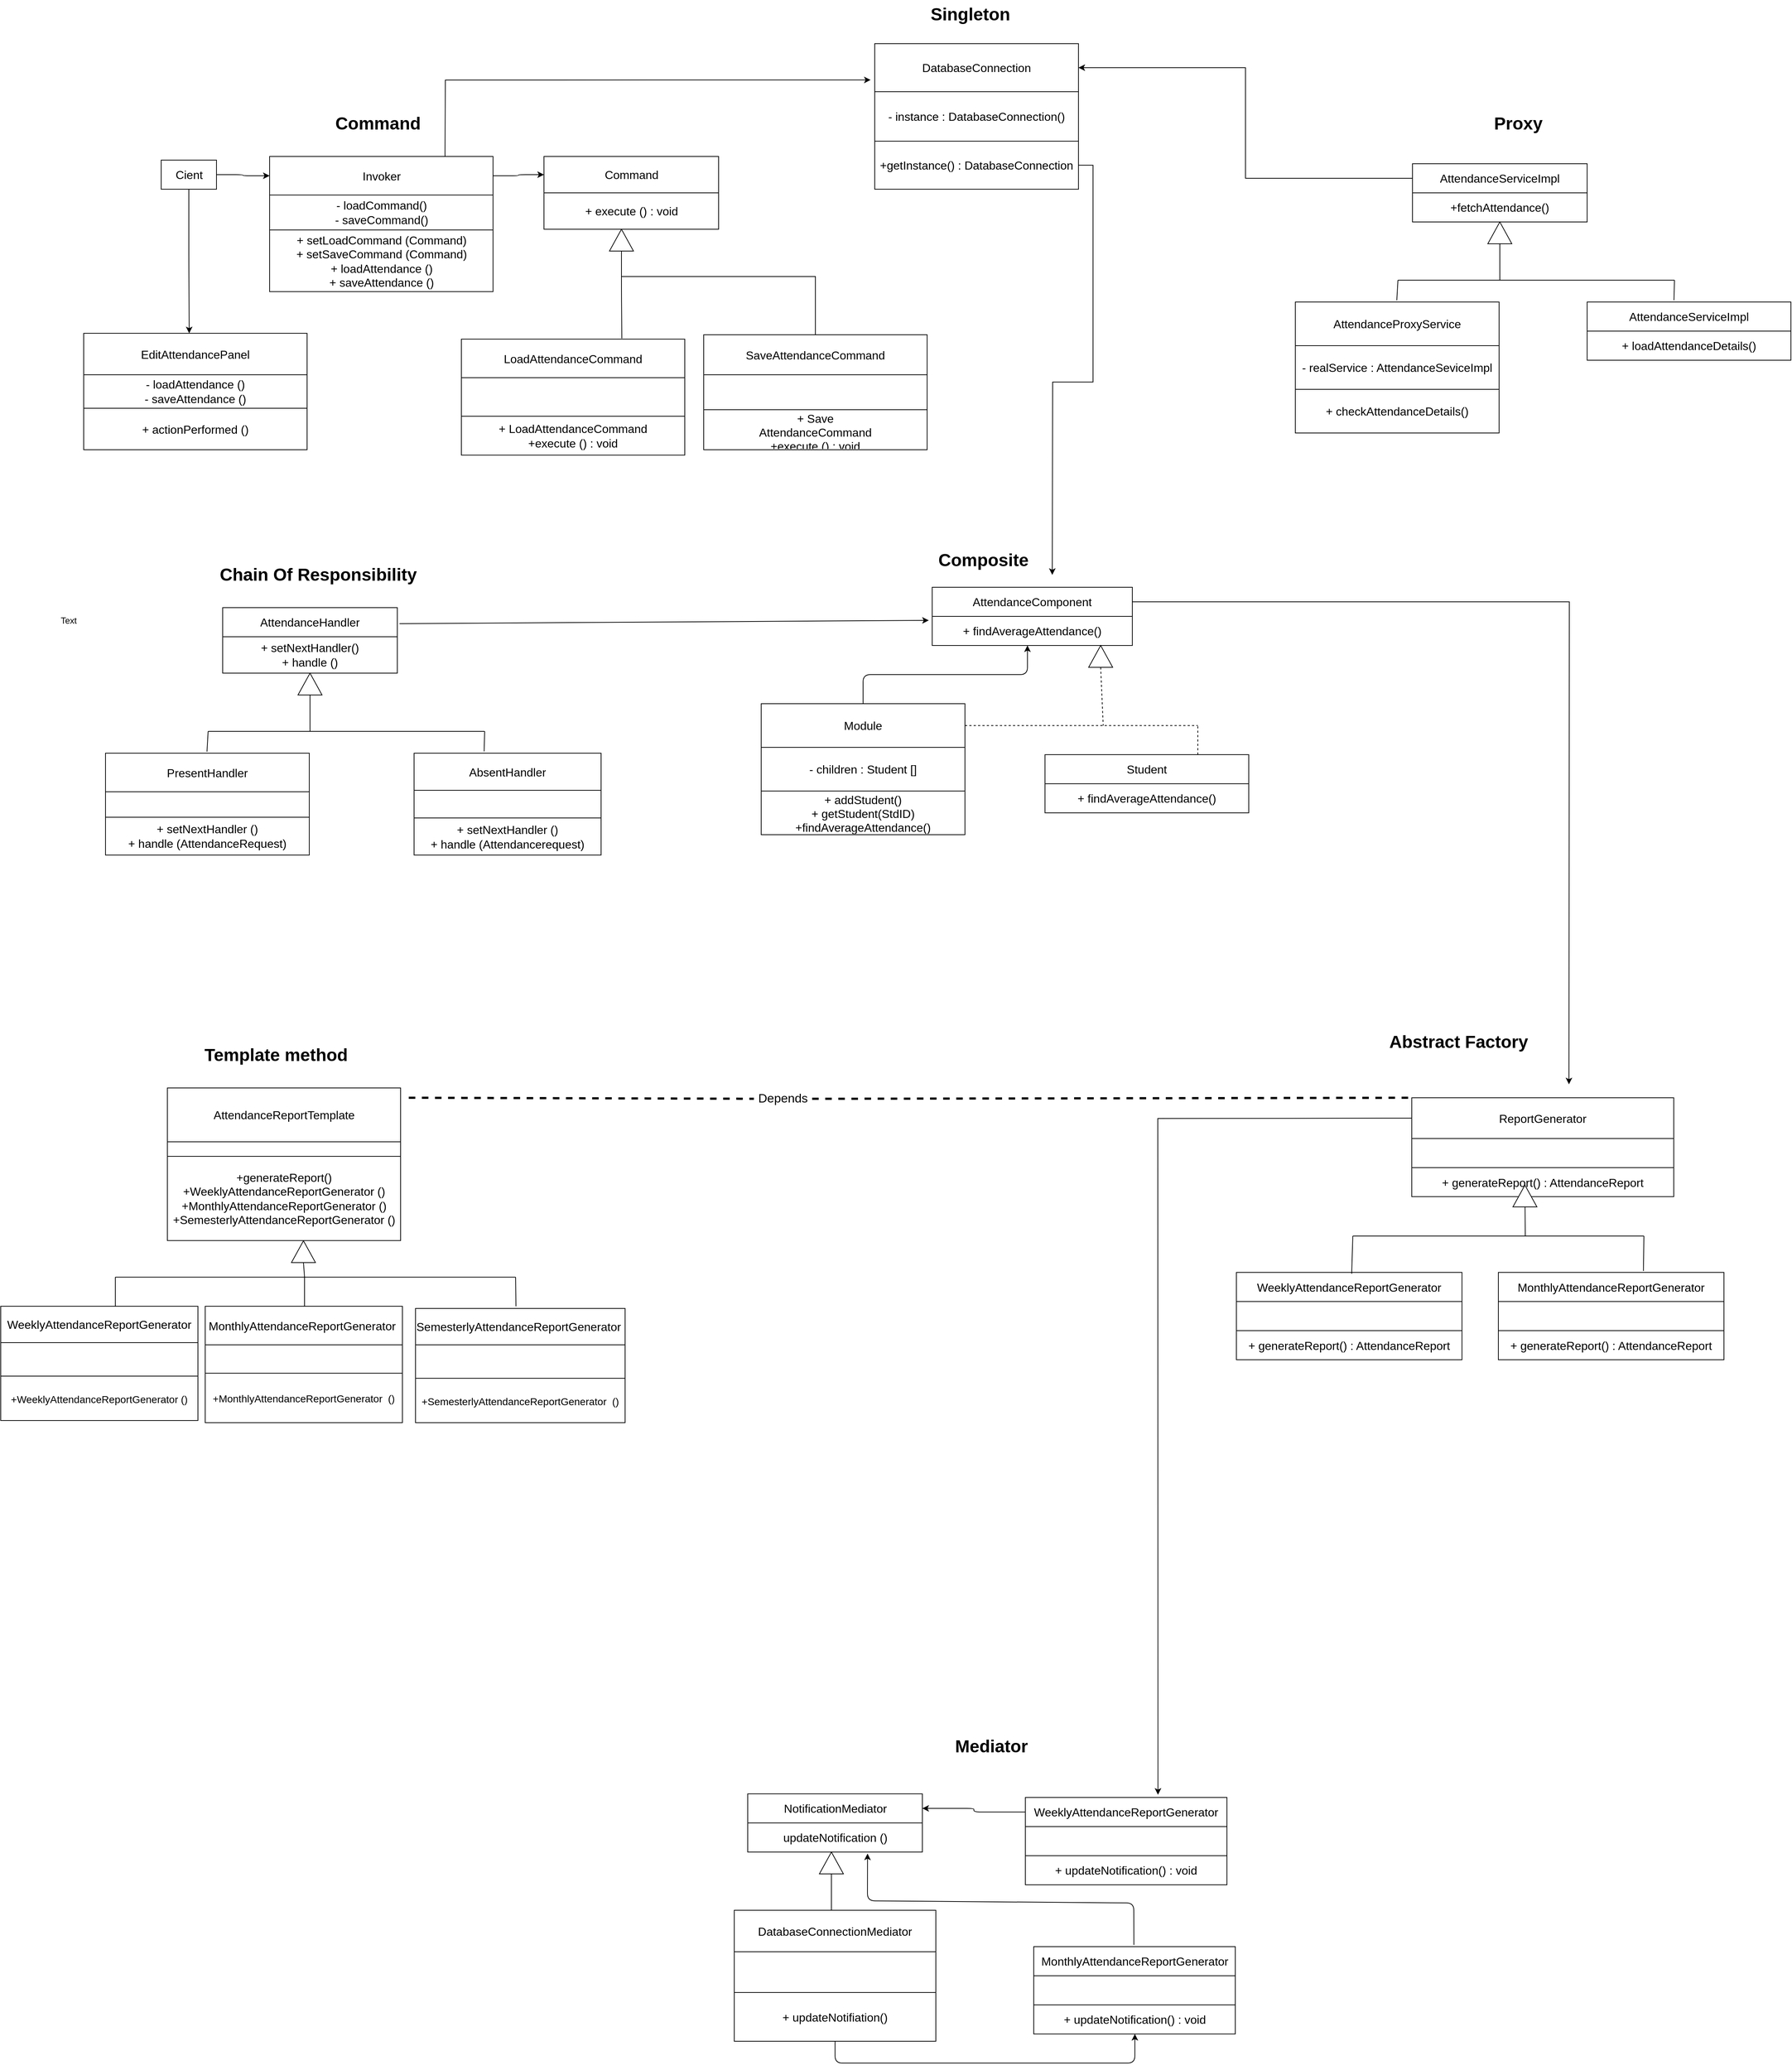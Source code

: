 <mxfile version="24.4.10" type="google">
  <diagram id="C5RBs43oDa-KdzZeNtuy" name="Page-1">
    <mxGraphModel grid="0" page="1" gridSize="10" guides="0" tooltips="0" connect="1" arrows="1" fold="1" pageScale="1" pageWidth="827" pageHeight="1169" math="0" shadow="0">
      <root>
        <mxCell id="WIyWlLk6GJQsqaUBKTNV-0" />
        <mxCell id="WIyWlLk6GJQsqaUBKTNV-1" parent="WIyWlLk6GJQsqaUBKTNV-0" />
        <mxCell id="mXMeVaZuVeJuDxHZfwHZ-83" value="" style="shape=table;startSize=0;container=1;collapsible=0;childLayout=tableLayout;rounded=0;fontSize=16;" vertex="1" parent="WIyWlLk6GJQsqaUBKTNV-1">
          <mxGeometry x="-872" y="2750" width="280" height="200" as="geometry" />
        </mxCell>
        <mxCell id="mXMeVaZuVeJuDxHZfwHZ-84" value="" style="shape=tableRow;horizontal=0;startSize=0;swimlaneHead=0;swimlaneBody=0;strokeColor=inherit;top=0;left=0;bottom=0;right=0;collapsible=0;dropTarget=0;fillColor=none;points=[[0,0.5],[1,0.5]];portConstraint=eastwest;rounded=0;fontSize=16;" vertex="1" parent="mXMeVaZuVeJuDxHZfwHZ-83">
          <mxGeometry width="280" height="66" as="geometry" />
        </mxCell>
        <mxCell id="mXMeVaZuVeJuDxHZfwHZ-85" value="DatabaseConnection" style="shape=partialRectangle;html=1;whiteSpace=wrap;connectable=0;strokeColor=inherit;overflow=hidden;fillColor=none;top=0;left=0;bottom=0;right=0;pointerEvents=1;rounded=0;fontSize=16;" vertex="1" parent="mXMeVaZuVeJuDxHZfwHZ-84">
          <mxGeometry width="280" height="66" as="geometry">
            <mxRectangle width="280" height="66" as="alternateBounds" />
          </mxGeometry>
        </mxCell>
        <mxCell id="mXMeVaZuVeJuDxHZfwHZ-86" value="" style="shape=tableRow;horizontal=0;startSize=0;swimlaneHead=0;swimlaneBody=0;strokeColor=inherit;top=0;left=0;bottom=0;right=0;collapsible=0;dropTarget=0;fillColor=none;points=[[0,0.5],[1,0.5]];portConstraint=eastwest;rounded=0;fontSize=16;" vertex="1" parent="mXMeVaZuVeJuDxHZfwHZ-83">
          <mxGeometry y="66" width="280" height="68" as="geometry" />
        </mxCell>
        <mxCell id="mXMeVaZuVeJuDxHZfwHZ-87" value="- instance : DatabaseConnection()" style="shape=partialRectangle;html=1;whiteSpace=wrap;connectable=0;strokeColor=inherit;overflow=hidden;fillColor=none;top=0;left=0;bottom=0;right=0;pointerEvents=1;rounded=0;fontSize=16;" vertex="1" parent="mXMeVaZuVeJuDxHZfwHZ-86">
          <mxGeometry width="280" height="68" as="geometry">
            <mxRectangle width="280" height="68" as="alternateBounds" />
          </mxGeometry>
        </mxCell>
        <mxCell id="mXMeVaZuVeJuDxHZfwHZ-88" value="" style="shape=tableRow;horizontal=0;startSize=0;swimlaneHead=0;swimlaneBody=0;strokeColor=inherit;top=0;left=0;bottom=0;right=0;collapsible=0;dropTarget=0;fillColor=none;points=[[0,0.5],[1,0.5]];portConstraint=eastwest;rounded=0;fontSize=16;" vertex="1" parent="mXMeVaZuVeJuDxHZfwHZ-83">
          <mxGeometry y="134" width="280" height="66" as="geometry" />
        </mxCell>
        <mxCell id="mXMeVaZuVeJuDxHZfwHZ-89" value="+getInstance() : DatabaseConnection" style="shape=partialRectangle;html=1;whiteSpace=wrap;connectable=0;strokeColor=inherit;overflow=hidden;fillColor=none;top=0;left=0;bottom=0;right=0;pointerEvents=1;rounded=0;fontSize=16;" vertex="1" parent="mXMeVaZuVeJuDxHZfwHZ-88">
          <mxGeometry width="280" height="66" as="geometry">
            <mxRectangle width="280" height="66" as="alternateBounds" />
          </mxGeometry>
        </mxCell>
        <mxCell id="mXMeVaZuVeJuDxHZfwHZ-90" value="&lt;font style=&quot;font-size: 24px;&quot;&gt;&lt;b&gt;Command&lt;/b&gt;&lt;/font&gt;" style="text;html=1;align=center;verticalAlign=middle;resizable=0;points=[];autosize=1;strokeColor=none;fillColor=none;fontSize=16;" vertex="1" parent="WIyWlLk6GJQsqaUBKTNV-1">
          <mxGeometry x="-1625" y="2840" width="140" height="40" as="geometry" />
        </mxCell>
        <mxCell id="mXMeVaZuVeJuDxHZfwHZ-91" style="edgeStyle=orthogonalEdgeStyle;orthogonalLoop=1;jettySize=auto;html=1;entryX=0;entryY=0.5;entryDx=0;entryDy=0;fontSize=16;" edge="1" parent="WIyWlLk6GJQsqaUBKTNV-1" source="mXMeVaZuVeJuDxHZfwHZ-92" target="mXMeVaZuVeJuDxHZfwHZ-94">
          <mxGeometry relative="1" as="geometry" />
        </mxCell>
        <mxCell id="mXMeVaZuVeJuDxHZfwHZ-92" value="&lt;font style=&quot;font-size: 16px;&quot;&gt;Cient&lt;/font&gt;" style="rounded=0;whiteSpace=wrap;html=1;fontSize=16;" vertex="1" parent="WIyWlLk6GJQsqaUBKTNV-1">
          <mxGeometry x="-1852.5" y="2910" width="76" height="40" as="geometry" />
        </mxCell>
        <mxCell id="mXMeVaZuVeJuDxHZfwHZ-93" value="" style="shape=table;startSize=0;container=1;collapsible=0;childLayout=tableLayout;fontSize=16;" vertex="1" parent="WIyWlLk6GJQsqaUBKTNV-1">
          <mxGeometry x="-1703.5" y="2905" width="307" height="185.741" as="geometry" />
        </mxCell>
        <mxCell id="mXMeVaZuVeJuDxHZfwHZ-94" value="" style="shape=tableRow;horizontal=0;startSize=0;swimlaneHead=0;swimlaneBody=0;strokeColor=inherit;top=0;left=0;bottom=0;right=0;collapsible=0;dropTarget=0;fillColor=none;points=[[0,0.5],[1,0.5]];portConstraint=eastwest;fontSize=16;" vertex="1" parent="mXMeVaZuVeJuDxHZfwHZ-93">
          <mxGeometry width="307" height="53" as="geometry" />
        </mxCell>
        <mxCell id="mXMeVaZuVeJuDxHZfwHZ-95" value="Invoker" style="shape=partialRectangle;html=1;whiteSpace=wrap;connectable=0;strokeColor=inherit;overflow=hidden;fillColor=none;top=0;left=0;bottom=0;right=0;pointerEvents=1;fontSize=16;" vertex="1" parent="mXMeVaZuVeJuDxHZfwHZ-94">
          <mxGeometry width="307" height="53" as="geometry">
            <mxRectangle width="307" height="53" as="alternateBounds" />
          </mxGeometry>
        </mxCell>
        <mxCell id="mXMeVaZuVeJuDxHZfwHZ-96" value="" style="shape=tableRow;horizontal=0;startSize=0;swimlaneHead=0;swimlaneBody=0;strokeColor=inherit;top=0;left=0;bottom=0;right=0;collapsible=0;dropTarget=0;fillColor=none;points=[[0,0.5],[1,0.5]];portConstraint=eastwest;fontSize=16;" vertex="1" parent="mXMeVaZuVeJuDxHZfwHZ-93">
          <mxGeometry y="53" width="307" height="48" as="geometry" />
        </mxCell>
        <mxCell id="mXMeVaZuVeJuDxHZfwHZ-97" value="- loadCommand()&lt;div&gt;- saveCommand()&lt;/div&gt;" style="shape=partialRectangle;html=1;whiteSpace=wrap;connectable=0;strokeColor=inherit;overflow=hidden;fillColor=none;top=0;left=0;bottom=0;right=0;pointerEvents=1;fontSize=16;" vertex="1" parent="mXMeVaZuVeJuDxHZfwHZ-96">
          <mxGeometry width="307" height="48" as="geometry">
            <mxRectangle width="307" height="48" as="alternateBounds" />
          </mxGeometry>
        </mxCell>
        <mxCell id="mXMeVaZuVeJuDxHZfwHZ-98" value="" style="shape=tableRow;horizontal=0;startSize=0;swimlaneHead=0;swimlaneBody=0;strokeColor=inherit;top=0;left=0;bottom=0;right=0;collapsible=0;dropTarget=0;fillColor=none;points=[[0,0.5],[1,0.5]];portConstraint=eastwest;fontSize=16;" vertex="1" parent="mXMeVaZuVeJuDxHZfwHZ-93">
          <mxGeometry y="101" width="307" height="85" as="geometry" />
        </mxCell>
        <mxCell id="mXMeVaZuVeJuDxHZfwHZ-99" value="+ setLoadCommand (Command)&lt;div style=&quot;font-size: 16px;&quot;&gt;+ setSaveCommand (Command)&lt;/div&gt;&lt;div style=&quot;font-size: 16px;&quot;&gt;+ loadAttendance ()&lt;/div&gt;&lt;div style=&quot;font-size: 16px;&quot;&gt;+ saveAttendance ()&lt;/div&gt;" style="shape=partialRectangle;html=1;whiteSpace=wrap;connectable=0;strokeColor=inherit;overflow=hidden;fillColor=none;top=0;left=0;bottom=0;right=0;pointerEvents=1;fontSize=16;" vertex="1" parent="mXMeVaZuVeJuDxHZfwHZ-98">
          <mxGeometry width="307" height="85" as="geometry">
            <mxRectangle width="307" height="85" as="alternateBounds" />
          </mxGeometry>
        </mxCell>
        <mxCell id="mXMeVaZuVeJuDxHZfwHZ-100" value="" style="shape=table;startSize=0;container=1;collapsible=0;childLayout=tableLayout;fontSize=16;" vertex="1" parent="WIyWlLk6GJQsqaUBKTNV-1">
          <mxGeometry x="-1326.5" y="2905" width="240" height="100.0" as="geometry" />
        </mxCell>
        <mxCell id="mXMeVaZuVeJuDxHZfwHZ-101" value="" style="shape=tableRow;horizontal=0;startSize=0;swimlaneHead=0;swimlaneBody=0;strokeColor=inherit;top=0;left=0;bottom=0;right=0;collapsible=0;dropTarget=0;fillColor=none;points=[[0,0.5],[1,0.5]];portConstraint=eastwest;fontSize=16;" vertex="1" parent="mXMeVaZuVeJuDxHZfwHZ-100">
          <mxGeometry width="240" height="50" as="geometry" />
        </mxCell>
        <mxCell id="mXMeVaZuVeJuDxHZfwHZ-102" value="Command" style="shape=partialRectangle;html=1;whiteSpace=wrap;connectable=0;strokeColor=inherit;overflow=hidden;fillColor=none;top=0;left=0;bottom=0;right=0;pointerEvents=1;fontSize=16;" vertex="1" parent="mXMeVaZuVeJuDxHZfwHZ-101">
          <mxGeometry width="240" height="50" as="geometry">
            <mxRectangle width="240" height="50" as="alternateBounds" />
          </mxGeometry>
        </mxCell>
        <mxCell id="mXMeVaZuVeJuDxHZfwHZ-103" value="" style="shape=tableRow;horizontal=0;startSize=0;swimlaneHead=0;swimlaneBody=0;strokeColor=inherit;top=0;left=0;bottom=0;right=0;collapsible=0;dropTarget=0;fillColor=none;points=[[0,0.5],[1,0.5]];portConstraint=eastwest;fontSize=16;" vertex="1" parent="mXMeVaZuVeJuDxHZfwHZ-100">
          <mxGeometry y="50" width="240" height="50" as="geometry" />
        </mxCell>
        <mxCell id="mXMeVaZuVeJuDxHZfwHZ-104" value="+ execute () : void" style="shape=partialRectangle;html=1;whiteSpace=wrap;connectable=0;strokeColor=inherit;overflow=hidden;fillColor=none;top=0;left=0;bottom=0;right=0;pointerEvents=1;fontSize=16;" vertex="1" parent="mXMeVaZuVeJuDxHZfwHZ-103">
          <mxGeometry width="240" height="50" as="geometry">
            <mxRectangle width="240" height="50" as="alternateBounds" />
          </mxGeometry>
        </mxCell>
        <mxCell id="mXMeVaZuVeJuDxHZfwHZ-105" style="edgeStyle=orthogonalEdgeStyle;orthogonalLoop=1;jettySize=auto;html=1;exitX=1;exitY=0.5;exitDx=0;exitDy=0;entryX=0;entryY=0.5;entryDx=0;entryDy=0;fontSize=16;" edge="1" parent="WIyWlLk6GJQsqaUBKTNV-1" source="mXMeVaZuVeJuDxHZfwHZ-94" target="mXMeVaZuVeJuDxHZfwHZ-101">
          <mxGeometry relative="1" as="geometry" />
        </mxCell>
        <mxCell id="mXMeVaZuVeJuDxHZfwHZ-106" value="" style="shape=table;startSize=0;container=1;collapsible=0;childLayout=tableLayout;fontSize=16;" vertex="1" parent="WIyWlLk6GJQsqaUBKTNV-1">
          <mxGeometry x="-1440" y="3156" width="307" height="159.408" as="geometry" />
        </mxCell>
        <mxCell id="mXMeVaZuVeJuDxHZfwHZ-107" value="" style="shape=tableRow;horizontal=0;startSize=0;swimlaneHead=0;swimlaneBody=0;strokeColor=inherit;top=0;left=0;bottom=0;right=0;collapsible=0;dropTarget=0;fillColor=none;points=[[0,0.5],[1,0.5]];portConstraint=eastwest;fontSize=16;" vertex="1" parent="mXMeVaZuVeJuDxHZfwHZ-106">
          <mxGeometry width="307" height="53" as="geometry" />
        </mxCell>
        <mxCell id="mXMeVaZuVeJuDxHZfwHZ-108" value="LoadAttendanceCommand" style="shape=partialRectangle;html=1;whiteSpace=wrap;connectable=0;strokeColor=inherit;overflow=hidden;fillColor=none;top=0;left=0;bottom=0;right=0;pointerEvents=1;fontSize=16;" vertex="1" parent="mXMeVaZuVeJuDxHZfwHZ-107">
          <mxGeometry width="307" height="53" as="geometry">
            <mxRectangle width="307" height="53" as="alternateBounds" />
          </mxGeometry>
        </mxCell>
        <mxCell id="mXMeVaZuVeJuDxHZfwHZ-109" value="" style="shape=tableRow;horizontal=0;startSize=0;swimlaneHead=0;swimlaneBody=0;strokeColor=inherit;top=0;left=0;bottom=0;right=0;collapsible=0;dropTarget=0;fillColor=none;points=[[0,0.5],[1,0.5]];portConstraint=eastwest;fontSize=16;" vertex="1" parent="mXMeVaZuVeJuDxHZfwHZ-106">
          <mxGeometry y="53" width="307" height="53" as="geometry" />
        </mxCell>
        <mxCell id="mXMeVaZuVeJuDxHZfwHZ-110" value="" style="shape=partialRectangle;html=1;whiteSpace=wrap;connectable=0;strokeColor=inherit;overflow=hidden;fillColor=none;top=0;left=0;bottom=0;right=0;pointerEvents=1;fontSize=16;" vertex="1" parent="mXMeVaZuVeJuDxHZfwHZ-109">
          <mxGeometry width="307" height="53" as="geometry">
            <mxRectangle width="307" height="53" as="alternateBounds" />
          </mxGeometry>
        </mxCell>
        <mxCell id="mXMeVaZuVeJuDxHZfwHZ-111" value="" style="shape=tableRow;horizontal=0;startSize=0;swimlaneHead=0;swimlaneBody=0;strokeColor=inherit;top=0;left=0;bottom=0;right=0;collapsible=0;dropTarget=0;fillColor=none;points=[[0,0.5],[1,0.5]];portConstraint=eastwest;fontSize=16;" vertex="1" parent="mXMeVaZuVeJuDxHZfwHZ-106">
          <mxGeometry y="106" width="307" height="53" as="geometry" />
        </mxCell>
        <mxCell id="mXMeVaZuVeJuDxHZfwHZ-112" value="&lt;div style=&quot;&quot;&gt;+ LoadAttendanceCommand&lt;/div&gt;&lt;div style=&quot;&quot;&gt;+execute () : void&lt;/div&gt;" style="shape=partialRectangle;html=1;whiteSpace=wrap;connectable=0;strokeColor=inherit;overflow=hidden;fillColor=none;top=0;left=0;bottom=0;right=0;pointerEvents=1;fontSize=16;" vertex="1" parent="mXMeVaZuVeJuDxHZfwHZ-111">
          <mxGeometry width="307" height="53" as="geometry">
            <mxRectangle width="307" height="53" as="alternateBounds" />
          </mxGeometry>
        </mxCell>
        <mxCell id="mXMeVaZuVeJuDxHZfwHZ-113" value="" style="shape=table;startSize=0;container=1;collapsible=0;childLayout=tableLayout;fontSize=16;" vertex="1" parent="WIyWlLk6GJQsqaUBKTNV-1">
          <mxGeometry x="-1959" y="3148" width="307" height="160" as="geometry" />
        </mxCell>
        <mxCell id="mXMeVaZuVeJuDxHZfwHZ-114" value="" style="shape=tableRow;horizontal=0;startSize=0;swimlaneHead=0;swimlaneBody=0;strokeColor=inherit;top=0;left=0;bottom=0;right=0;collapsible=0;dropTarget=0;fillColor=none;points=[[0,0.5],[1,0.5]];portConstraint=eastwest;fontSize=16;" vertex="1" parent="mXMeVaZuVeJuDxHZfwHZ-113">
          <mxGeometry width="307" height="57" as="geometry" />
        </mxCell>
        <mxCell id="mXMeVaZuVeJuDxHZfwHZ-115" value="EditAttendancePanel" style="shape=partialRectangle;html=1;whiteSpace=wrap;connectable=0;strokeColor=inherit;overflow=hidden;fillColor=none;top=0;left=0;bottom=0;right=0;pointerEvents=1;fontSize=16;" vertex="1" parent="mXMeVaZuVeJuDxHZfwHZ-114">
          <mxGeometry width="307" height="57" as="geometry">
            <mxRectangle width="307" height="57" as="alternateBounds" />
          </mxGeometry>
        </mxCell>
        <mxCell id="mXMeVaZuVeJuDxHZfwHZ-116" value="" style="shape=tableRow;horizontal=0;startSize=0;swimlaneHead=0;swimlaneBody=0;strokeColor=inherit;top=0;left=0;bottom=0;right=0;collapsible=0;dropTarget=0;fillColor=none;points=[[0,0.5],[1,0.5]];portConstraint=eastwest;fontSize=16;" vertex="1" parent="mXMeVaZuVeJuDxHZfwHZ-113">
          <mxGeometry y="57" width="307" height="46" as="geometry" />
        </mxCell>
        <mxCell id="mXMeVaZuVeJuDxHZfwHZ-117" value="- loadAttendance ()&lt;div&gt;- saveAttendance ()&lt;/div&gt;" style="shape=partialRectangle;html=1;whiteSpace=wrap;connectable=0;strokeColor=inherit;overflow=hidden;fillColor=none;top=0;left=0;bottom=0;right=0;pointerEvents=1;fontSize=16;" vertex="1" parent="mXMeVaZuVeJuDxHZfwHZ-116">
          <mxGeometry width="307" height="46" as="geometry">
            <mxRectangle width="307" height="46" as="alternateBounds" />
          </mxGeometry>
        </mxCell>
        <mxCell id="mXMeVaZuVeJuDxHZfwHZ-118" value="" style="shape=tableRow;horizontal=0;startSize=0;swimlaneHead=0;swimlaneBody=0;strokeColor=inherit;top=0;left=0;bottom=0;right=0;collapsible=0;dropTarget=0;fillColor=none;points=[[0,0.5],[1,0.5]];portConstraint=eastwest;fontSize=16;" vertex="1" parent="mXMeVaZuVeJuDxHZfwHZ-113">
          <mxGeometry y="103" width="307" height="57" as="geometry" />
        </mxCell>
        <mxCell id="mXMeVaZuVeJuDxHZfwHZ-119" value="+ actionPerformed ()" style="shape=partialRectangle;html=1;whiteSpace=wrap;connectable=0;strokeColor=inherit;overflow=hidden;fillColor=none;top=0;left=0;bottom=0;right=0;pointerEvents=1;fontSize=16;" vertex="1" parent="mXMeVaZuVeJuDxHZfwHZ-118">
          <mxGeometry width="307" height="57" as="geometry">
            <mxRectangle width="307" height="57" as="alternateBounds" />
          </mxGeometry>
        </mxCell>
        <mxCell id="mXMeVaZuVeJuDxHZfwHZ-120" style="edgeStyle=orthogonalEdgeStyle;orthogonalLoop=1;jettySize=auto;html=1;exitX=0.5;exitY=1;exitDx=0;exitDy=0;fontSize=16;" edge="1" parent="WIyWlLk6GJQsqaUBKTNV-1" source="mXMeVaZuVeJuDxHZfwHZ-92" target="mXMeVaZuVeJuDxHZfwHZ-114">
          <mxGeometry relative="1" as="geometry">
            <mxPoint x="-1814.5" y="3145" as="targetPoint" />
            <Array as="points">
              <mxPoint x="-1814" y="3049" />
              <mxPoint x="-1814" y="3049" />
            </Array>
          </mxGeometry>
        </mxCell>
        <mxCell id="mXMeVaZuVeJuDxHZfwHZ-121" value="" style="triangle;whiteSpace=wrap;html=1;direction=north;fontSize=16;" vertex="1" parent="WIyWlLk6GJQsqaUBKTNV-1">
          <mxGeometry x="-1236.5" y="3005" width="33" height="30" as="geometry" />
        </mxCell>
        <mxCell id="mXMeVaZuVeJuDxHZfwHZ-122" value="" style="endArrow=none;html=1;entryX=0;entryY=0.5;entryDx=0;entryDy=0;fontSize=16;" edge="1" parent="WIyWlLk6GJQsqaUBKTNV-1" target="mXMeVaZuVeJuDxHZfwHZ-121">
          <mxGeometry width="50" height="50" relative="1" as="geometry">
            <mxPoint x="-1219.5" y="3155" as="sourcePoint" />
            <mxPoint x="-1090" y="3145" as="targetPoint" />
            <Array as="points">
              <mxPoint x="-1220" y="3095" />
            </Array>
          </mxGeometry>
        </mxCell>
        <mxCell id="mXMeVaZuVeJuDxHZfwHZ-123" value="&lt;font style=&quot;font-size: 24px;&quot;&gt;&lt;b&gt;Proxy&lt;/b&gt;&lt;/font&gt;" style="text;html=1;align=center;verticalAlign=middle;resizable=0;points=[];autosize=1;strokeColor=none;fillColor=none;fontSize=16;" vertex="1" parent="WIyWlLk6GJQsqaUBKTNV-1">
          <mxGeometry x="-33" y="2840" width="90" height="40" as="geometry" />
        </mxCell>
        <mxCell id="mXMeVaZuVeJuDxHZfwHZ-126" value="" style="shape=table;startSize=0;container=1;collapsible=0;childLayout=tableLayout;fontSize=16;" vertex="1" parent="WIyWlLk6GJQsqaUBKTNV-1">
          <mxGeometry x="-133" y="2915" width="240" height="80" as="geometry" />
        </mxCell>
        <mxCell id="mXMeVaZuVeJuDxHZfwHZ-127" value="" style="shape=tableRow;horizontal=0;startSize=0;swimlaneHead=0;swimlaneBody=0;strokeColor=inherit;top=0;left=0;bottom=0;right=0;collapsible=0;dropTarget=0;fillColor=none;points=[[0,0.5],[1,0.5]];portConstraint=eastwest;fontSize=16;" vertex="1" parent="mXMeVaZuVeJuDxHZfwHZ-126">
          <mxGeometry width="240" height="40" as="geometry" />
        </mxCell>
        <mxCell id="mXMeVaZuVeJuDxHZfwHZ-128" value="AttendanceServiceImpl" style="shape=partialRectangle;html=1;whiteSpace=wrap;connectable=0;strokeColor=inherit;overflow=hidden;fillColor=none;top=0;left=0;bottom=0;right=0;pointerEvents=1;fontSize=16;" vertex="1" parent="mXMeVaZuVeJuDxHZfwHZ-127">
          <mxGeometry width="240" height="40" as="geometry">
            <mxRectangle width="240" height="40" as="alternateBounds" />
          </mxGeometry>
        </mxCell>
        <mxCell id="mXMeVaZuVeJuDxHZfwHZ-129" value="" style="shape=tableRow;horizontal=0;startSize=0;swimlaneHead=0;swimlaneBody=0;strokeColor=inherit;top=0;left=0;bottom=0;right=0;collapsible=0;dropTarget=0;fillColor=none;points=[[0,0.5],[1,0.5]];portConstraint=eastwest;fontSize=16;" vertex="1" parent="mXMeVaZuVeJuDxHZfwHZ-126">
          <mxGeometry y="40" width="240" height="40" as="geometry" />
        </mxCell>
        <mxCell id="mXMeVaZuVeJuDxHZfwHZ-130" value="+fetchAttendance()" style="shape=partialRectangle;html=1;whiteSpace=wrap;connectable=0;strokeColor=inherit;overflow=hidden;fillColor=none;top=0;left=0;bottom=0;right=0;pointerEvents=1;fontSize=16;" vertex="1" parent="mXMeVaZuVeJuDxHZfwHZ-129">
          <mxGeometry width="240" height="40" as="geometry">
            <mxRectangle width="240" height="40" as="alternateBounds" />
          </mxGeometry>
        </mxCell>
        <mxCell id="mXMeVaZuVeJuDxHZfwHZ-131" value="" style="shape=table;startSize=0;container=1;collapsible=0;childLayout=tableLayout;fontSize=16;" vertex="1" parent="WIyWlLk6GJQsqaUBKTNV-1">
          <mxGeometry x="-294" y="3105" width="280" height="180" as="geometry" />
        </mxCell>
        <mxCell id="mXMeVaZuVeJuDxHZfwHZ-132" value="" style="shape=tableRow;horizontal=0;startSize=0;swimlaneHead=0;swimlaneBody=0;strokeColor=inherit;top=0;left=0;bottom=0;right=0;collapsible=0;dropTarget=0;fillColor=none;points=[[0,0.5],[1,0.5]];portConstraint=eastwest;fontSize=16;" vertex="1" parent="mXMeVaZuVeJuDxHZfwHZ-131">
          <mxGeometry width="280" height="60" as="geometry" />
        </mxCell>
        <mxCell id="mXMeVaZuVeJuDxHZfwHZ-133" value="AttendanceProxyService" style="shape=partialRectangle;html=1;whiteSpace=wrap;connectable=0;strokeColor=inherit;overflow=hidden;fillColor=none;top=0;left=0;bottom=0;right=0;pointerEvents=1;fontSize=16;" vertex="1" parent="mXMeVaZuVeJuDxHZfwHZ-132">
          <mxGeometry width="280" height="60" as="geometry">
            <mxRectangle width="280" height="60" as="alternateBounds" />
          </mxGeometry>
        </mxCell>
        <mxCell id="mXMeVaZuVeJuDxHZfwHZ-134" value="" style="shape=tableRow;horizontal=0;startSize=0;swimlaneHead=0;swimlaneBody=0;strokeColor=inherit;top=0;left=0;bottom=0;right=0;collapsible=0;dropTarget=0;fillColor=none;points=[[0,0.5],[1,0.5]];portConstraint=eastwest;fontSize=16;" vertex="1" parent="mXMeVaZuVeJuDxHZfwHZ-131">
          <mxGeometry y="60" width="280" height="60" as="geometry" />
        </mxCell>
        <mxCell id="mXMeVaZuVeJuDxHZfwHZ-135" value="- realService : AttendanceSeviceImpl" style="shape=partialRectangle;html=1;whiteSpace=wrap;connectable=0;strokeColor=inherit;overflow=hidden;fillColor=none;top=0;left=0;bottom=0;right=0;pointerEvents=1;fontSize=16;" vertex="1" parent="mXMeVaZuVeJuDxHZfwHZ-134">
          <mxGeometry width="280" height="60" as="geometry">
            <mxRectangle width="280" height="60" as="alternateBounds" />
          </mxGeometry>
        </mxCell>
        <mxCell id="mXMeVaZuVeJuDxHZfwHZ-136" value="" style="shape=tableRow;horizontal=0;startSize=0;swimlaneHead=0;swimlaneBody=0;strokeColor=inherit;top=0;left=0;bottom=0;right=0;collapsible=0;dropTarget=0;fillColor=none;points=[[0,0.5],[1,0.5]];portConstraint=eastwest;fontSize=16;" vertex="1" parent="mXMeVaZuVeJuDxHZfwHZ-131">
          <mxGeometry y="120" width="280" height="60" as="geometry" />
        </mxCell>
        <mxCell id="mXMeVaZuVeJuDxHZfwHZ-137" value="+ checkAttendanceDetails()" style="shape=partialRectangle;html=1;whiteSpace=wrap;connectable=0;strokeColor=inherit;overflow=hidden;fillColor=none;top=0;left=0;bottom=0;right=0;pointerEvents=1;fontSize=16;" vertex="1" parent="mXMeVaZuVeJuDxHZfwHZ-136">
          <mxGeometry width="280" height="60" as="geometry">
            <mxRectangle width="280" height="60" as="alternateBounds" />
          </mxGeometry>
        </mxCell>
        <mxCell id="mXMeVaZuVeJuDxHZfwHZ-138" value="" style="shape=table;startSize=0;container=1;collapsible=0;childLayout=tableLayout;fontSize=16;" vertex="1" parent="WIyWlLk6GJQsqaUBKTNV-1">
          <mxGeometry x="107" y="3105" width="280" height="80" as="geometry" />
        </mxCell>
        <mxCell id="mXMeVaZuVeJuDxHZfwHZ-139" value="" style="shape=tableRow;horizontal=0;startSize=0;swimlaneHead=0;swimlaneBody=0;strokeColor=inherit;top=0;left=0;bottom=0;right=0;collapsible=0;dropTarget=0;fillColor=none;points=[[0,0.5],[1,0.5]];portConstraint=eastwest;fontSize=16;" vertex="1" parent="mXMeVaZuVeJuDxHZfwHZ-138">
          <mxGeometry width="280" height="40" as="geometry" />
        </mxCell>
        <mxCell id="mXMeVaZuVeJuDxHZfwHZ-140" value="AttendanceServiceImpl" style="shape=partialRectangle;html=1;whiteSpace=wrap;connectable=0;strokeColor=inherit;overflow=hidden;fillColor=none;top=0;left=0;bottom=0;right=0;pointerEvents=1;fontSize=16;" vertex="1" parent="mXMeVaZuVeJuDxHZfwHZ-139">
          <mxGeometry width="280" height="40" as="geometry">
            <mxRectangle width="280" height="40" as="alternateBounds" />
          </mxGeometry>
        </mxCell>
        <mxCell id="mXMeVaZuVeJuDxHZfwHZ-141" value="" style="shape=tableRow;horizontal=0;startSize=0;swimlaneHead=0;swimlaneBody=0;strokeColor=inherit;top=0;left=0;bottom=0;right=0;collapsible=0;dropTarget=0;fillColor=none;points=[[0,0.5],[1,0.5]];portConstraint=eastwest;fontSize=16;" vertex="1" parent="mXMeVaZuVeJuDxHZfwHZ-138">
          <mxGeometry y="40" width="280" height="40" as="geometry" />
        </mxCell>
        <mxCell id="mXMeVaZuVeJuDxHZfwHZ-142" value="+ loadAttendanceDetails()" style="shape=partialRectangle;html=1;whiteSpace=wrap;connectable=0;strokeColor=inherit;overflow=hidden;fillColor=none;top=0;left=0;bottom=0;right=0;pointerEvents=1;fontSize=16;" vertex="1" parent="mXMeVaZuVeJuDxHZfwHZ-141">
          <mxGeometry width="280" height="40" as="geometry">
            <mxRectangle width="280" height="40" as="alternateBounds" />
          </mxGeometry>
        </mxCell>
        <mxCell id="mXMeVaZuVeJuDxHZfwHZ-143" value="" style="triangle;whiteSpace=wrap;html=1;direction=north;fontSize=16;" vertex="1" parent="WIyWlLk6GJQsqaUBKTNV-1">
          <mxGeometry x="-29.5" y="2995" width="33" height="30" as="geometry" />
        </mxCell>
        <mxCell id="mXMeVaZuVeJuDxHZfwHZ-144" value="" style="endArrow=none;html=1;fontSize=16;" edge="1" parent="WIyWlLk6GJQsqaUBKTNV-1">
          <mxGeometry width="50" height="50" relative="1" as="geometry">
            <mxPoint x="-153" y="3075" as="sourcePoint" />
            <mxPoint x="227" y="3075" as="targetPoint" />
          </mxGeometry>
        </mxCell>
        <mxCell id="mXMeVaZuVeJuDxHZfwHZ-145" value="" style="endArrow=none;html=1;entryX=0;entryY=0.5;entryDx=0;entryDy=0;fontSize=16;" edge="1" parent="WIyWlLk6GJQsqaUBKTNV-1" target="mXMeVaZuVeJuDxHZfwHZ-143">
          <mxGeometry width="50" height="50" relative="1" as="geometry">
            <mxPoint x="-13" y="3075" as="sourcePoint" />
            <mxPoint x="117" y="3135" as="targetPoint" />
          </mxGeometry>
        </mxCell>
        <mxCell id="mXMeVaZuVeJuDxHZfwHZ-146" value="" style="endArrow=none;html=1;exitX=0.426;exitY=-0.062;exitDx=0;exitDy=0;exitPerimeter=0;fontSize=16;" edge="1" parent="WIyWlLk6GJQsqaUBKTNV-1" source="mXMeVaZuVeJuDxHZfwHZ-139">
          <mxGeometry width="50" height="50" relative="1" as="geometry">
            <mxPoint x="67" y="3185" as="sourcePoint" />
            <mxPoint x="227" y="3075" as="targetPoint" />
          </mxGeometry>
        </mxCell>
        <mxCell id="mXMeVaZuVeJuDxHZfwHZ-147" value="" style="endArrow=none;html=1;exitX=0.498;exitY=-0.041;exitDx=0;exitDy=0;exitPerimeter=0;fontSize=16;" edge="1" parent="WIyWlLk6GJQsqaUBKTNV-1" source="mXMeVaZuVeJuDxHZfwHZ-132">
          <mxGeometry width="50" height="50" relative="1" as="geometry">
            <mxPoint x="67" y="3185" as="sourcePoint" />
            <mxPoint x="-153" y="3075" as="targetPoint" />
          </mxGeometry>
        </mxCell>
        <mxCell id="mXMeVaZuVeJuDxHZfwHZ-148" value="&lt;font style=&quot;font-size: 24px;&quot;&gt;&lt;b&gt;Composite&lt;/b&gt;&lt;/font&gt;" style="text;html=1;align=center;verticalAlign=middle;resizable=0;points=[];autosize=1;strokeColor=none;fillColor=none;fontSize=16;" vertex="1" parent="WIyWlLk6GJQsqaUBKTNV-1">
          <mxGeometry x="-798" y="3440" width="150" height="40" as="geometry" />
        </mxCell>
        <mxCell id="mXMeVaZuVeJuDxHZfwHZ-151" value="" style="shape=table;startSize=0;container=1;collapsible=0;childLayout=tableLayout;fontSize=16;" vertex="1" parent="WIyWlLk6GJQsqaUBKTNV-1">
          <mxGeometry x="-793" y="3497" width="275" height="80" as="geometry" />
        </mxCell>
        <mxCell id="mXMeVaZuVeJuDxHZfwHZ-152" value="" style="shape=tableRow;horizontal=0;startSize=0;swimlaneHead=0;swimlaneBody=0;strokeColor=inherit;top=0;left=0;bottom=0;right=0;collapsible=0;dropTarget=0;fillColor=none;points=[[0,0.5],[1,0.5]];portConstraint=eastwest;fontSize=16;" vertex="1" parent="mXMeVaZuVeJuDxHZfwHZ-151">
          <mxGeometry width="275" height="40" as="geometry" />
        </mxCell>
        <mxCell id="mXMeVaZuVeJuDxHZfwHZ-153" value="AttendanceComponent" style="shape=partialRectangle;html=1;whiteSpace=wrap;connectable=0;strokeColor=inherit;overflow=hidden;fillColor=none;top=0;left=0;bottom=0;right=0;pointerEvents=1;fontSize=16;" vertex="1" parent="mXMeVaZuVeJuDxHZfwHZ-152">
          <mxGeometry width="275" height="40" as="geometry">
            <mxRectangle width="275" height="40" as="alternateBounds" />
          </mxGeometry>
        </mxCell>
        <mxCell id="mXMeVaZuVeJuDxHZfwHZ-154" value="" style="shape=tableRow;horizontal=0;startSize=0;swimlaneHead=0;swimlaneBody=0;strokeColor=inherit;top=0;left=0;bottom=0;right=0;collapsible=0;dropTarget=0;fillColor=none;points=[[0,0.5],[1,0.5]];portConstraint=eastwest;fontSize=16;" vertex="1" parent="mXMeVaZuVeJuDxHZfwHZ-151">
          <mxGeometry y="40" width="275" height="40" as="geometry" />
        </mxCell>
        <mxCell id="mXMeVaZuVeJuDxHZfwHZ-155" value="+ findAverageAttendance()" style="shape=partialRectangle;html=1;whiteSpace=wrap;connectable=0;strokeColor=inherit;overflow=hidden;fillColor=none;top=0;left=0;bottom=0;right=0;pointerEvents=1;fontSize=16;" vertex="1" parent="mXMeVaZuVeJuDxHZfwHZ-154">
          <mxGeometry width="275" height="40" as="geometry">
            <mxRectangle width="275" height="40" as="alternateBounds" />
          </mxGeometry>
        </mxCell>
        <mxCell id="mXMeVaZuVeJuDxHZfwHZ-156" value="" style="shape=table;startSize=0;container=1;collapsible=0;childLayout=tableLayout;fontSize=16;" vertex="1" parent="WIyWlLk6GJQsqaUBKTNV-1">
          <mxGeometry x="-1028" y="3657" width="280" height="180" as="geometry" />
        </mxCell>
        <mxCell id="mXMeVaZuVeJuDxHZfwHZ-157" value="" style="shape=tableRow;horizontal=0;startSize=0;swimlaneHead=0;swimlaneBody=0;strokeColor=inherit;top=0;left=0;bottom=0;right=0;collapsible=0;dropTarget=0;fillColor=none;points=[[0,0.5],[1,0.5]];portConstraint=eastwest;fontSize=16;" vertex="1" parent="mXMeVaZuVeJuDxHZfwHZ-156">
          <mxGeometry width="280" height="60" as="geometry" />
        </mxCell>
        <mxCell id="mXMeVaZuVeJuDxHZfwHZ-158" value="Module" style="shape=partialRectangle;html=1;whiteSpace=wrap;connectable=0;strokeColor=inherit;overflow=hidden;fillColor=none;top=0;left=0;bottom=0;right=0;pointerEvents=1;fontSize=16;" vertex="1" parent="mXMeVaZuVeJuDxHZfwHZ-157">
          <mxGeometry width="280" height="60" as="geometry">
            <mxRectangle width="280" height="60" as="alternateBounds" />
          </mxGeometry>
        </mxCell>
        <mxCell id="mXMeVaZuVeJuDxHZfwHZ-159" value="" style="shape=tableRow;horizontal=0;startSize=0;swimlaneHead=0;swimlaneBody=0;strokeColor=inherit;top=0;left=0;bottom=0;right=0;collapsible=0;dropTarget=0;fillColor=none;points=[[0,0.5],[1,0.5]];portConstraint=eastwest;fontSize=16;" vertex="1" parent="mXMeVaZuVeJuDxHZfwHZ-156">
          <mxGeometry y="60" width="280" height="60" as="geometry" />
        </mxCell>
        <mxCell id="mXMeVaZuVeJuDxHZfwHZ-160" value="- children : Student []" style="shape=partialRectangle;html=1;whiteSpace=wrap;connectable=0;strokeColor=inherit;overflow=hidden;fillColor=none;top=0;left=0;bottom=0;right=0;pointerEvents=1;fontSize=16;" vertex="1" parent="mXMeVaZuVeJuDxHZfwHZ-159">
          <mxGeometry width="280" height="60" as="geometry">
            <mxRectangle width="280" height="60" as="alternateBounds" />
          </mxGeometry>
        </mxCell>
        <mxCell id="mXMeVaZuVeJuDxHZfwHZ-161" value="" style="shape=tableRow;horizontal=0;startSize=0;swimlaneHead=0;swimlaneBody=0;strokeColor=inherit;top=0;left=0;bottom=0;right=0;collapsible=0;dropTarget=0;fillColor=none;points=[[0,0.5],[1,0.5]];portConstraint=eastwest;fontSize=16;" vertex="1" parent="mXMeVaZuVeJuDxHZfwHZ-156">
          <mxGeometry y="120" width="280" height="60" as="geometry" />
        </mxCell>
        <mxCell id="mXMeVaZuVeJuDxHZfwHZ-162" value="+ addStudent()&lt;div style=&quot;font-size: 16px;&quot;&gt;+ getStudent(StdID)&lt;/div&gt;&lt;div style=&quot;font-size: 16px;&quot;&gt;+findAverageAttendance()&lt;/div&gt;" style="shape=partialRectangle;html=1;whiteSpace=wrap;connectable=0;strokeColor=inherit;overflow=hidden;fillColor=none;top=0;left=0;bottom=0;right=0;pointerEvents=1;fontSize=16;" vertex="1" parent="mXMeVaZuVeJuDxHZfwHZ-161">
          <mxGeometry width="280" height="60" as="geometry">
            <mxRectangle width="280" height="60" as="alternateBounds" />
          </mxGeometry>
        </mxCell>
        <mxCell id="mXMeVaZuVeJuDxHZfwHZ-163" value="" style="shape=table;startSize=0;container=1;collapsible=0;childLayout=tableLayout;fontSize=16;" vertex="1" parent="WIyWlLk6GJQsqaUBKTNV-1">
          <mxGeometry x="-638" y="3727" width="280" height="80" as="geometry" />
        </mxCell>
        <mxCell id="mXMeVaZuVeJuDxHZfwHZ-164" value="" style="shape=tableRow;horizontal=0;startSize=0;swimlaneHead=0;swimlaneBody=0;strokeColor=inherit;top=0;left=0;bottom=0;right=0;collapsible=0;dropTarget=0;fillColor=none;points=[[0,0.5],[1,0.5]];portConstraint=eastwest;fontSize=16;" vertex="1" parent="mXMeVaZuVeJuDxHZfwHZ-163">
          <mxGeometry width="280" height="40" as="geometry" />
        </mxCell>
        <mxCell id="mXMeVaZuVeJuDxHZfwHZ-165" value="Student" style="shape=partialRectangle;html=1;whiteSpace=wrap;connectable=0;strokeColor=inherit;overflow=hidden;fillColor=none;top=0;left=0;bottom=0;right=0;pointerEvents=1;fontSize=16;" vertex="1" parent="mXMeVaZuVeJuDxHZfwHZ-164">
          <mxGeometry width="280" height="40" as="geometry">
            <mxRectangle width="280" height="40" as="alternateBounds" />
          </mxGeometry>
        </mxCell>
        <mxCell id="mXMeVaZuVeJuDxHZfwHZ-166" value="" style="shape=tableRow;horizontal=0;startSize=0;swimlaneHead=0;swimlaneBody=0;strokeColor=inherit;top=0;left=0;bottom=0;right=0;collapsible=0;dropTarget=0;fillColor=none;points=[[0,0.5],[1,0.5]];portConstraint=eastwest;fontSize=16;" vertex="1" parent="mXMeVaZuVeJuDxHZfwHZ-163">
          <mxGeometry y="40" width="280" height="40" as="geometry" />
        </mxCell>
        <mxCell id="mXMeVaZuVeJuDxHZfwHZ-167" value="+ findAverageAttendance()" style="shape=partialRectangle;html=1;whiteSpace=wrap;connectable=0;strokeColor=inherit;overflow=hidden;fillColor=none;top=0;left=0;bottom=0;right=0;pointerEvents=1;fontSize=16;" vertex="1" parent="mXMeVaZuVeJuDxHZfwHZ-166">
          <mxGeometry width="280" height="40" as="geometry">
            <mxRectangle width="280" height="40" as="alternateBounds" />
          </mxGeometry>
        </mxCell>
        <mxCell id="mXMeVaZuVeJuDxHZfwHZ-168" value="" style="endArrow=none;dashed=1;html=1;exitX=1;exitY=0.5;exitDx=0;exitDy=0;fontSize=16;" edge="1" parent="WIyWlLk6GJQsqaUBKTNV-1" source="mXMeVaZuVeJuDxHZfwHZ-157">
          <mxGeometry width="50" height="50" relative="1" as="geometry">
            <mxPoint x="-668" y="3817" as="sourcePoint" />
            <mxPoint x="-428" y="3687" as="targetPoint" />
          </mxGeometry>
        </mxCell>
        <mxCell id="mXMeVaZuVeJuDxHZfwHZ-169" value="" style="endArrow=none;dashed=1;html=1;exitX=0;exitY=0.5;exitDx=0;exitDy=0;fontSize=16;" edge="1" parent="WIyWlLk6GJQsqaUBKTNV-1" source="mXMeVaZuVeJuDxHZfwHZ-171">
          <mxGeometry width="50" height="50" relative="1" as="geometry">
            <mxPoint x="-558" y="3587" as="sourcePoint" />
            <mxPoint x="-558" y="3687" as="targetPoint" />
          </mxGeometry>
        </mxCell>
        <mxCell id="mXMeVaZuVeJuDxHZfwHZ-170" value="" style="endArrow=none;dashed=1;html=1;exitX=0.75;exitY=0;exitDx=0;exitDy=0;exitPerimeter=0;fontSize=16;" edge="1" parent="WIyWlLk6GJQsqaUBKTNV-1" source="mXMeVaZuVeJuDxHZfwHZ-164">
          <mxGeometry width="50" height="50" relative="1" as="geometry">
            <mxPoint x="-428" y="3717" as="sourcePoint" />
            <mxPoint x="-428" y="3687" as="targetPoint" />
          </mxGeometry>
        </mxCell>
        <mxCell id="mXMeVaZuVeJuDxHZfwHZ-171" value="" style="triangle;whiteSpace=wrap;html=1;direction=north;fontSize=16;" vertex="1" parent="WIyWlLk6GJQsqaUBKTNV-1">
          <mxGeometry x="-578" y="3577" width="33" height="30" as="geometry" />
        </mxCell>
        <mxCell id="mXMeVaZuVeJuDxHZfwHZ-172" style="edgeStyle=orthogonalEdgeStyle;orthogonalLoop=1;jettySize=auto;html=1;entryX=0.476;entryY=0.998;entryDx=0;entryDy=0;entryPerimeter=0;fontSize=16;" edge="1" parent="WIyWlLk6GJQsqaUBKTNV-1" source="mXMeVaZuVeJuDxHZfwHZ-156" target="mXMeVaZuVeJuDxHZfwHZ-154">
          <mxGeometry relative="1" as="geometry" />
        </mxCell>
        <mxCell id="mXMeVaZuVeJuDxHZfwHZ-173" value="&lt;font style=&quot;font-size: 24px;&quot;&gt;&lt;b&gt;Chain Of Responsibility&lt;/b&gt;&lt;/font&gt;" style="text;html=1;align=center;verticalAlign=middle;resizable=0;points=[];autosize=1;strokeColor=none;fillColor=none;fontSize=16;" vertex="1" parent="WIyWlLk6GJQsqaUBKTNV-1">
          <mxGeometry x="-1782" y="3460" width="290" height="40" as="geometry" />
        </mxCell>
        <mxCell id="mXMeVaZuVeJuDxHZfwHZ-176" value="" style="shape=table;startSize=0;container=1;collapsible=0;childLayout=tableLayout;fontSize=16;" vertex="1" parent="WIyWlLk6GJQsqaUBKTNV-1">
          <mxGeometry x="-1768" y="3525" width="240" height="90" as="geometry" />
        </mxCell>
        <mxCell id="mXMeVaZuVeJuDxHZfwHZ-177" value="" style="shape=tableRow;horizontal=0;startSize=0;swimlaneHead=0;swimlaneBody=0;strokeColor=inherit;top=0;left=0;bottom=0;right=0;collapsible=0;dropTarget=0;fillColor=none;points=[[0,0.5],[1,0.5]];portConstraint=eastwest;fontSize=16;" vertex="1" parent="mXMeVaZuVeJuDxHZfwHZ-176">
          <mxGeometry width="240" height="40" as="geometry" />
        </mxCell>
        <mxCell id="mXMeVaZuVeJuDxHZfwHZ-178" value="AttendanceHandler" style="shape=partialRectangle;html=1;whiteSpace=wrap;connectable=0;strokeColor=inherit;overflow=hidden;fillColor=none;top=0;left=0;bottom=0;right=0;pointerEvents=1;fontSize=16;" vertex="1" parent="mXMeVaZuVeJuDxHZfwHZ-177">
          <mxGeometry width="240" height="40" as="geometry">
            <mxRectangle width="240" height="40" as="alternateBounds" />
          </mxGeometry>
        </mxCell>
        <mxCell id="mXMeVaZuVeJuDxHZfwHZ-179" value="" style="shape=tableRow;horizontal=0;startSize=0;swimlaneHead=0;swimlaneBody=0;strokeColor=inherit;top=0;left=0;bottom=0;right=0;collapsible=0;dropTarget=0;fillColor=none;points=[[0,0.5],[1,0.5]];portConstraint=eastwest;fontSize=16;" vertex="1" parent="mXMeVaZuVeJuDxHZfwHZ-176">
          <mxGeometry y="40" width="240" height="50" as="geometry" />
        </mxCell>
        <mxCell id="mXMeVaZuVeJuDxHZfwHZ-180" value="+ setNextHandler()&lt;div style=&quot;font-size: 16px;&quot;&gt;+ handle ()&lt;/div&gt;" style="shape=partialRectangle;html=1;whiteSpace=wrap;connectable=0;strokeColor=inherit;overflow=hidden;fillColor=none;top=0;left=0;bottom=0;right=0;pointerEvents=1;fontSize=16;" vertex="1" parent="mXMeVaZuVeJuDxHZfwHZ-179">
          <mxGeometry width="240" height="50" as="geometry">
            <mxRectangle width="240" height="50" as="alternateBounds" />
          </mxGeometry>
        </mxCell>
        <mxCell id="mXMeVaZuVeJuDxHZfwHZ-181" value="" style="shape=table;startSize=0;container=1;collapsible=0;childLayout=tableLayout;fontSize=16;" vertex="1" parent="WIyWlLk6GJQsqaUBKTNV-1">
          <mxGeometry x="-1929" y="3725" width="280" height="140" as="geometry" />
        </mxCell>
        <mxCell id="mXMeVaZuVeJuDxHZfwHZ-182" value="" style="shape=tableRow;horizontal=0;startSize=0;swimlaneHead=0;swimlaneBody=0;strokeColor=inherit;top=0;left=0;bottom=0;right=0;collapsible=0;dropTarget=0;fillColor=none;points=[[0,0.5],[1,0.5]];portConstraint=eastwest;fontSize=16;" vertex="1" parent="mXMeVaZuVeJuDxHZfwHZ-181">
          <mxGeometry width="280" height="53" as="geometry" />
        </mxCell>
        <mxCell id="mXMeVaZuVeJuDxHZfwHZ-183" value="PresentHandler" style="shape=partialRectangle;html=1;whiteSpace=wrap;connectable=0;strokeColor=inherit;overflow=hidden;fillColor=none;top=0;left=0;bottom=0;right=0;pointerEvents=1;fontSize=16;" vertex="1" parent="mXMeVaZuVeJuDxHZfwHZ-182">
          <mxGeometry width="280" height="53" as="geometry">
            <mxRectangle width="280" height="53" as="alternateBounds" />
          </mxGeometry>
        </mxCell>
        <mxCell id="mXMeVaZuVeJuDxHZfwHZ-184" value="" style="shape=tableRow;horizontal=0;startSize=0;swimlaneHead=0;swimlaneBody=0;strokeColor=inherit;top=0;left=0;bottom=0;right=0;collapsible=0;dropTarget=0;fillColor=none;points=[[0,0.5],[1,0.5]];portConstraint=eastwest;fontSize=16;" vertex="1" parent="mXMeVaZuVeJuDxHZfwHZ-181">
          <mxGeometry y="53" width="280" height="35" as="geometry" />
        </mxCell>
        <mxCell id="mXMeVaZuVeJuDxHZfwHZ-185" value="" style="shape=partialRectangle;html=1;whiteSpace=wrap;connectable=0;strokeColor=inherit;overflow=hidden;fillColor=none;top=0;left=0;bottom=0;right=0;pointerEvents=1;fontSize=16;" vertex="1" parent="mXMeVaZuVeJuDxHZfwHZ-184">
          <mxGeometry width="280" height="35" as="geometry">
            <mxRectangle width="280" height="35" as="alternateBounds" />
          </mxGeometry>
        </mxCell>
        <mxCell id="mXMeVaZuVeJuDxHZfwHZ-186" value="" style="shape=tableRow;horizontal=0;startSize=0;swimlaneHead=0;swimlaneBody=0;strokeColor=inherit;top=0;left=0;bottom=0;right=0;collapsible=0;dropTarget=0;fillColor=none;points=[[0,0.5],[1,0.5]];portConstraint=eastwest;fontSize=16;" vertex="1" parent="mXMeVaZuVeJuDxHZfwHZ-181">
          <mxGeometry y="88" width="280" height="52" as="geometry" />
        </mxCell>
        <mxCell id="mXMeVaZuVeJuDxHZfwHZ-187" value="+ setNextHandler ()&lt;div&gt;+ handle (AttendanceRequest)&lt;/div&gt;" style="shape=partialRectangle;html=1;whiteSpace=wrap;connectable=0;strokeColor=inherit;overflow=hidden;fillColor=none;top=0;left=0;bottom=0;right=0;pointerEvents=1;fontSize=16;" vertex="1" parent="mXMeVaZuVeJuDxHZfwHZ-186">
          <mxGeometry width="280" height="52" as="geometry">
            <mxRectangle width="280" height="52" as="alternateBounds" />
          </mxGeometry>
        </mxCell>
        <mxCell id="mXMeVaZuVeJuDxHZfwHZ-188" value="" style="triangle;whiteSpace=wrap;html=1;direction=north;fontSize=16;" vertex="1" parent="WIyWlLk6GJQsqaUBKTNV-1">
          <mxGeometry x="-1664.5" y="3615" width="33" height="30" as="geometry" />
        </mxCell>
        <mxCell id="mXMeVaZuVeJuDxHZfwHZ-189" value="" style="endArrow=none;html=1;fontSize=16;" edge="1" parent="WIyWlLk6GJQsqaUBKTNV-1">
          <mxGeometry width="50" height="50" relative="1" as="geometry">
            <mxPoint x="-1788" y="3695" as="sourcePoint" />
            <mxPoint x="-1408" y="3695" as="targetPoint" />
          </mxGeometry>
        </mxCell>
        <mxCell id="mXMeVaZuVeJuDxHZfwHZ-190" value="" style="endArrow=none;html=1;entryX=0;entryY=0.5;entryDx=0;entryDy=0;fontSize=16;" edge="1" parent="WIyWlLk6GJQsqaUBKTNV-1" target="mXMeVaZuVeJuDxHZfwHZ-188">
          <mxGeometry width="50" height="50" relative="1" as="geometry">
            <mxPoint x="-1648" y="3695" as="sourcePoint" />
            <mxPoint x="-1518" y="3755" as="targetPoint" />
          </mxGeometry>
        </mxCell>
        <mxCell id="mXMeVaZuVeJuDxHZfwHZ-191" value="" style="endArrow=none;html=1;exitX=0.426;exitY=-0.062;exitDx=0;exitDy=0;exitPerimeter=0;fontSize=16;" edge="1" parent="WIyWlLk6GJQsqaUBKTNV-1">
          <mxGeometry width="50" height="50" relative="1" as="geometry">
            <mxPoint x="-1408.72" y="3722.52" as="sourcePoint" />
            <mxPoint x="-1408" y="3695" as="targetPoint" />
          </mxGeometry>
        </mxCell>
        <mxCell id="mXMeVaZuVeJuDxHZfwHZ-192" value="" style="endArrow=none;html=1;exitX=0.498;exitY=-0.041;exitDx=0;exitDy=0;exitPerimeter=0;fontSize=16;" edge="1" parent="WIyWlLk6GJQsqaUBKTNV-1" source="mXMeVaZuVeJuDxHZfwHZ-182">
          <mxGeometry width="50" height="50" relative="1" as="geometry">
            <mxPoint x="-1568" y="3805" as="sourcePoint" />
            <mxPoint x="-1788" y="3695" as="targetPoint" />
          </mxGeometry>
        </mxCell>
        <mxCell id="mXMeVaZuVeJuDxHZfwHZ-193" value="" style="shape=table;startSize=0;container=1;collapsible=0;childLayout=tableLayout;fontSize=16;" vertex="1" parent="WIyWlLk6GJQsqaUBKTNV-1">
          <mxGeometry x="-1505" y="3725" width="257" height="140" as="geometry" />
        </mxCell>
        <mxCell id="mXMeVaZuVeJuDxHZfwHZ-194" value="" style="shape=tableRow;horizontal=0;startSize=0;swimlaneHead=0;swimlaneBody=0;strokeColor=inherit;top=0;left=0;bottom=0;right=0;collapsible=0;dropTarget=0;fillColor=none;points=[[0,0.5],[1,0.5]];portConstraint=eastwest;fontSize=16;" vertex="1" parent="mXMeVaZuVeJuDxHZfwHZ-193">
          <mxGeometry width="257" height="51" as="geometry" />
        </mxCell>
        <mxCell id="mXMeVaZuVeJuDxHZfwHZ-195" value="AbsentHandler" style="shape=partialRectangle;html=1;whiteSpace=wrap;connectable=0;strokeColor=inherit;overflow=hidden;fillColor=none;top=0;left=0;bottom=0;right=0;pointerEvents=1;fontSize=16;" vertex="1" parent="mXMeVaZuVeJuDxHZfwHZ-194">
          <mxGeometry width="257" height="51" as="geometry">
            <mxRectangle width="257" height="51" as="alternateBounds" />
          </mxGeometry>
        </mxCell>
        <mxCell id="mXMeVaZuVeJuDxHZfwHZ-196" value="" style="shape=tableRow;horizontal=0;startSize=0;swimlaneHead=0;swimlaneBody=0;strokeColor=inherit;top=0;left=0;bottom=0;right=0;collapsible=0;dropTarget=0;fillColor=none;points=[[0,0.5],[1,0.5]];portConstraint=eastwest;fontSize=16;" vertex="1" parent="mXMeVaZuVeJuDxHZfwHZ-193">
          <mxGeometry y="51" width="257" height="38" as="geometry" />
        </mxCell>
        <mxCell id="mXMeVaZuVeJuDxHZfwHZ-197" value="" style="shape=partialRectangle;html=1;whiteSpace=wrap;connectable=0;strokeColor=inherit;overflow=hidden;fillColor=none;top=0;left=0;bottom=0;right=0;pointerEvents=1;fontSize=16;" vertex="1" parent="mXMeVaZuVeJuDxHZfwHZ-196">
          <mxGeometry width="257" height="38" as="geometry">
            <mxRectangle width="257" height="38" as="alternateBounds" />
          </mxGeometry>
        </mxCell>
        <mxCell id="mXMeVaZuVeJuDxHZfwHZ-198" value="" style="shape=tableRow;horizontal=0;startSize=0;swimlaneHead=0;swimlaneBody=0;strokeColor=inherit;top=0;left=0;bottom=0;right=0;collapsible=0;dropTarget=0;fillColor=none;points=[[0,0.5],[1,0.5]];portConstraint=eastwest;fontSize=16;" vertex="1" parent="mXMeVaZuVeJuDxHZfwHZ-193">
          <mxGeometry y="89" width="257" height="51" as="geometry" />
        </mxCell>
        <mxCell id="mXMeVaZuVeJuDxHZfwHZ-199" value="&lt;span style=&quot;font-size: 16px;&quot;&gt;+ setNextHandler ()&lt;/span&gt;&lt;div&gt;&lt;span style=&quot;font-size: 16px;&quot;&gt;+ handle (Attendancerequest)&lt;/span&gt;&lt;/div&gt;" style="shape=partialRectangle;html=1;whiteSpace=wrap;connectable=0;strokeColor=inherit;overflow=hidden;fillColor=none;top=0;left=0;bottom=0;right=0;pointerEvents=1;fontSize=16;" vertex="1" parent="mXMeVaZuVeJuDxHZfwHZ-198">
          <mxGeometry width="257" height="51" as="geometry">
            <mxRectangle width="257" height="51" as="alternateBounds" />
          </mxGeometry>
        </mxCell>
        <mxCell id="mXMeVaZuVeJuDxHZfwHZ-200" value="&lt;font style=&quot;font-size: 24px;&quot;&gt;&lt;b&gt;Abstract Factory&lt;/b&gt;&lt;/font&gt;" style="text;html=1;align=center;verticalAlign=middle;resizable=0;points=[];autosize=1;strokeColor=none;fillColor=none;fontSize=16;" vertex="1" parent="WIyWlLk6GJQsqaUBKTNV-1">
          <mxGeometry x="-175" y="4101.5" width="210" height="40" as="geometry" />
        </mxCell>
        <mxCell id="mXMeVaZuVeJuDxHZfwHZ-203" value="" style="shape=table;startSize=0;container=1;collapsible=0;childLayout=tableLayout;fontSize=16;" vertex="1" parent="WIyWlLk6GJQsqaUBKTNV-1">
          <mxGeometry x="-134" y="4198.5" width="360" height="135.833" as="geometry" />
        </mxCell>
        <mxCell id="mXMeVaZuVeJuDxHZfwHZ-204" value="" style="shape=tableRow;horizontal=0;startSize=0;swimlaneHead=0;swimlaneBody=0;strokeColor=inherit;top=0;left=0;bottom=0;right=0;collapsible=0;dropTarget=0;fillColor=none;points=[[0,0.5],[1,0.5]];portConstraint=eastwest;fontSize=16;" vertex="1" parent="mXMeVaZuVeJuDxHZfwHZ-203">
          <mxGeometry width="360" height="56" as="geometry" />
        </mxCell>
        <mxCell id="mXMeVaZuVeJuDxHZfwHZ-205" value="ReportGenerator" style="shape=partialRectangle;html=1;whiteSpace=wrap;connectable=0;strokeColor=inherit;overflow=hidden;fillColor=none;top=0;left=0;bottom=0;right=0;pointerEvents=1;fontSize=16;" vertex="1" parent="mXMeVaZuVeJuDxHZfwHZ-204">
          <mxGeometry width="360" height="56" as="geometry">
            <mxRectangle width="360" height="56" as="alternateBounds" />
          </mxGeometry>
        </mxCell>
        <mxCell id="mXMeVaZuVeJuDxHZfwHZ-206" value="" style="shape=tableRow;horizontal=0;startSize=0;swimlaneHead=0;swimlaneBody=0;strokeColor=inherit;top=0;left=0;bottom=0;right=0;collapsible=0;dropTarget=0;fillColor=none;points=[[0,0.5],[1,0.5]];portConstraint=eastwest;fontSize=16;" vertex="1" parent="mXMeVaZuVeJuDxHZfwHZ-203">
          <mxGeometry y="56" width="360" height="40" as="geometry" />
        </mxCell>
        <mxCell id="mXMeVaZuVeJuDxHZfwHZ-207" value="" style="shape=partialRectangle;html=1;whiteSpace=wrap;connectable=0;strokeColor=inherit;overflow=hidden;fillColor=none;top=0;left=0;bottom=0;right=0;pointerEvents=1;fontSize=16;" vertex="1" parent="mXMeVaZuVeJuDxHZfwHZ-206">
          <mxGeometry width="360" height="40" as="geometry">
            <mxRectangle width="360" height="40" as="alternateBounds" />
          </mxGeometry>
        </mxCell>
        <mxCell id="mXMeVaZuVeJuDxHZfwHZ-208" value="" style="shape=tableRow;horizontal=0;startSize=0;swimlaneHead=0;swimlaneBody=0;strokeColor=inherit;top=0;left=0;bottom=0;right=0;collapsible=0;dropTarget=0;fillColor=none;points=[[0,0.5],[1,0.5]];portConstraint=eastwest;fontSize=16;" vertex="1" parent="mXMeVaZuVeJuDxHZfwHZ-203">
          <mxGeometry y="96" width="360" height="40" as="geometry" />
        </mxCell>
        <mxCell id="mXMeVaZuVeJuDxHZfwHZ-209" value="+ generateReport() : AttendanceReport" style="shape=partialRectangle;html=1;whiteSpace=wrap;connectable=0;strokeColor=inherit;overflow=hidden;fillColor=none;top=0;left=0;bottom=0;right=0;pointerEvents=1;fontSize=16;" vertex="1" parent="mXMeVaZuVeJuDxHZfwHZ-208">
          <mxGeometry width="360" height="40" as="geometry">
            <mxRectangle width="360" height="40" as="alternateBounds" />
          </mxGeometry>
        </mxCell>
        <mxCell id="mXMeVaZuVeJuDxHZfwHZ-210" value="" style="shape=table;startSize=0;container=1;collapsible=0;childLayout=tableLayout;fontSize=16;" vertex="1" parent="WIyWlLk6GJQsqaUBKTNV-1">
          <mxGeometry x="-375" y="4438.5" width="310" height="120" as="geometry" />
        </mxCell>
        <mxCell id="mXMeVaZuVeJuDxHZfwHZ-211" value="" style="shape=tableRow;horizontal=0;startSize=0;swimlaneHead=0;swimlaneBody=0;strokeColor=inherit;top=0;left=0;bottom=0;right=0;collapsible=0;dropTarget=0;fillColor=none;points=[[0,0.5],[1,0.5]];portConstraint=eastwest;fontSize=16;" vertex="1" parent="mXMeVaZuVeJuDxHZfwHZ-210">
          <mxGeometry width="310" height="40" as="geometry" />
        </mxCell>
        <mxCell id="mXMeVaZuVeJuDxHZfwHZ-212" value="WeeklyAttendanceReportGenerator" style="shape=partialRectangle;html=1;whiteSpace=wrap;connectable=0;strokeColor=inherit;overflow=hidden;fillColor=none;top=0;left=0;bottom=0;right=0;pointerEvents=1;fontSize=16;" vertex="1" parent="mXMeVaZuVeJuDxHZfwHZ-211">
          <mxGeometry width="310" height="40" as="geometry">
            <mxRectangle width="310" height="40" as="alternateBounds" />
          </mxGeometry>
        </mxCell>
        <mxCell id="mXMeVaZuVeJuDxHZfwHZ-213" value="" style="shape=tableRow;horizontal=0;startSize=0;swimlaneHead=0;swimlaneBody=0;strokeColor=inherit;top=0;left=0;bottom=0;right=0;collapsible=0;dropTarget=0;fillColor=none;points=[[0,0.5],[1,0.5]];portConstraint=eastwest;fontSize=16;" vertex="1" parent="mXMeVaZuVeJuDxHZfwHZ-210">
          <mxGeometry y="40" width="310" height="40" as="geometry" />
        </mxCell>
        <mxCell id="mXMeVaZuVeJuDxHZfwHZ-214" value="" style="shape=partialRectangle;html=1;whiteSpace=wrap;connectable=0;strokeColor=inherit;overflow=hidden;fillColor=none;top=0;left=0;bottom=0;right=0;pointerEvents=1;fontSize=16;" vertex="1" parent="mXMeVaZuVeJuDxHZfwHZ-213">
          <mxGeometry width="310" height="40" as="geometry">
            <mxRectangle width="310" height="40" as="alternateBounds" />
          </mxGeometry>
        </mxCell>
        <mxCell id="mXMeVaZuVeJuDxHZfwHZ-215" value="" style="shape=tableRow;horizontal=0;startSize=0;swimlaneHead=0;swimlaneBody=0;strokeColor=inherit;top=0;left=0;bottom=0;right=0;collapsible=0;dropTarget=0;fillColor=none;points=[[0,0.5],[1,0.5]];portConstraint=eastwest;fontSize=16;" vertex="1" parent="mXMeVaZuVeJuDxHZfwHZ-210">
          <mxGeometry y="80" width="310" height="40" as="geometry" />
        </mxCell>
        <mxCell id="mXMeVaZuVeJuDxHZfwHZ-216" value="+ generateReport() : AttendanceReport" style="shape=partialRectangle;html=1;whiteSpace=wrap;connectable=0;strokeColor=inherit;overflow=hidden;fillColor=none;top=0;left=0;bottom=0;right=0;pointerEvents=1;fontSize=16;" vertex="1" parent="mXMeVaZuVeJuDxHZfwHZ-215">
          <mxGeometry width="310" height="40" as="geometry">
            <mxRectangle width="310" height="40" as="alternateBounds" />
          </mxGeometry>
        </mxCell>
        <mxCell id="mXMeVaZuVeJuDxHZfwHZ-217" value="" style="shape=table;startSize=0;container=1;collapsible=0;childLayout=tableLayout;fontSize=16;" vertex="1" parent="WIyWlLk6GJQsqaUBKTNV-1">
          <mxGeometry x="-15" y="4438.5" width="310" height="120" as="geometry" />
        </mxCell>
        <mxCell id="mXMeVaZuVeJuDxHZfwHZ-218" value="" style="shape=tableRow;horizontal=0;startSize=0;swimlaneHead=0;swimlaneBody=0;strokeColor=inherit;top=0;left=0;bottom=0;right=0;collapsible=0;dropTarget=0;fillColor=none;points=[[0,0.5],[1,0.5]];portConstraint=eastwest;fontSize=16;" vertex="1" parent="mXMeVaZuVeJuDxHZfwHZ-217">
          <mxGeometry width="310" height="40" as="geometry" />
        </mxCell>
        <mxCell id="mXMeVaZuVeJuDxHZfwHZ-219" value="MonthlyAttendanceReportGenerator" style="shape=partialRectangle;html=1;whiteSpace=wrap;connectable=0;strokeColor=inherit;overflow=hidden;fillColor=none;top=0;left=0;bottom=0;right=0;pointerEvents=1;fontSize=16;" vertex="1" parent="mXMeVaZuVeJuDxHZfwHZ-218">
          <mxGeometry width="310" height="40" as="geometry">
            <mxRectangle width="310" height="40" as="alternateBounds" />
          </mxGeometry>
        </mxCell>
        <mxCell id="mXMeVaZuVeJuDxHZfwHZ-220" value="" style="shape=tableRow;horizontal=0;startSize=0;swimlaneHead=0;swimlaneBody=0;strokeColor=inherit;top=0;left=0;bottom=0;right=0;collapsible=0;dropTarget=0;fillColor=none;points=[[0,0.5],[1,0.5]];portConstraint=eastwest;fontSize=16;" vertex="1" parent="mXMeVaZuVeJuDxHZfwHZ-217">
          <mxGeometry y="40" width="310" height="40" as="geometry" />
        </mxCell>
        <mxCell id="mXMeVaZuVeJuDxHZfwHZ-221" value="" style="shape=partialRectangle;html=1;whiteSpace=wrap;connectable=0;strokeColor=inherit;overflow=hidden;fillColor=none;top=0;left=0;bottom=0;right=0;pointerEvents=1;fontSize=16;" vertex="1" parent="mXMeVaZuVeJuDxHZfwHZ-220">
          <mxGeometry width="310" height="40" as="geometry">
            <mxRectangle width="310" height="40" as="alternateBounds" />
          </mxGeometry>
        </mxCell>
        <mxCell id="mXMeVaZuVeJuDxHZfwHZ-222" value="" style="shape=tableRow;horizontal=0;startSize=0;swimlaneHead=0;swimlaneBody=0;strokeColor=inherit;top=0;left=0;bottom=0;right=0;collapsible=0;dropTarget=0;fillColor=none;points=[[0,0.5],[1,0.5]];portConstraint=eastwest;fontSize=16;" vertex="1" parent="mXMeVaZuVeJuDxHZfwHZ-217">
          <mxGeometry y="80" width="310" height="40" as="geometry" />
        </mxCell>
        <mxCell id="mXMeVaZuVeJuDxHZfwHZ-223" value="+ generateReport() : AttendanceReport" style="shape=partialRectangle;html=1;whiteSpace=wrap;connectable=0;strokeColor=inherit;overflow=hidden;fillColor=none;top=0;left=0;bottom=0;right=0;pointerEvents=1;fontSize=16;" vertex="1" parent="mXMeVaZuVeJuDxHZfwHZ-222">
          <mxGeometry width="310" height="40" as="geometry">
            <mxRectangle width="310" height="40" as="alternateBounds" />
          </mxGeometry>
        </mxCell>
        <mxCell id="mXMeVaZuVeJuDxHZfwHZ-231" value="" style="endArrow=none;html=1;entryX=0.432;entryY=1.021;entryDx=0;entryDy=0;entryPerimeter=0;fontSize=16;" edge="1" parent="WIyWlLk6GJQsqaUBKTNV-1" target="mXMeVaZuVeJuDxHZfwHZ-208">
          <mxGeometry width="50" height="50" relative="1" as="geometry">
            <mxPoint x="22" y="4388.5" as="sourcePoint" />
            <mxPoint x="15" y="4358.5" as="targetPoint" />
          </mxGeometry>
        </mxCell>
        <mxCell id="mXMeVaZuVeJuDxHZfwHZ-233" value="" style="endArrow=none;html=1;exitX=0.643;exitY=-0.05;exitDx=0;exitDy=0;exitPerimeter=0;fontSize=16;" edge="1" parent="WIyWlLk6GJQsqaUBKTNV-1" source="mXMeVaZuVeJuDxHZfwHZ-218">
          <mxGeometry width="50" height="50" relative="1" as="geometry">
            <mxPoint x="185" y="4428.5" as="sourcePoint" />
            <mxPoint x="185" y="4388.5" as="targetPoint" />
          </mxGeometry>
        </mxCell>
        <mxCell id="mXMeVaZuVeJuDxHZfwHZ-234" value="" style="endArrow=none;html=1;exitX=0.511;exitY=0.045;exitDx=0;exitDy=0;exitPerimeter=0;fontSize=16;" edge="1" parent="WIyWlLk6GJQsqaUBKTNV-1" source="mXMeVaZuVeJuDxHZfwHZ-211">
          <mxGeometry width="50" height="50" relative="1" as="geometry">
            <mxPoint x="194" y="4446.5" as="sourcePoint" />
            <mxPoint x="-215" y="4388.5" as="targetPoint" />
          </mxGeometry>
        </mxCell>
        <mxCell id="mXMeVaZuVeJuDxHZfwHZ-235" value="" style="endArrow=none;html=1;fontSize=16;" edge="1" parent="WIyWlLk6GJQsqaUBKTNV-1">
          <mxGeometry width="50" height="50" relative="1" as="geometry">
            <mxPoint x="185" y="4388.5" as="sourcePoint" />
            <mxPoint x="-215" y="4388.5" as="targetPoint" />
          </mxGeometry>
        </mxCell>
        <mxCell id="mXMeVaZuVeJuDxHZfwHZ-236" value="" style="triangle;whiteSpace=wrap;html=1;direction=north;fontSize=16;" vertex="1" parent="WIyWlLk6GJQsqaUBKTNV-1">
          <mxGeometry x="5" y="4318.5" width="33" height="30" as="geometry" />
        </mxCell>
        <mxCell id="mXMeVaZuVeJuDxHZfwHZ-237" value="&lt;font style=&quot;font-size: 24px;&quot;&gt;&lt;b&gt;Mediator&lt;/b&gt;&lt;/font&gt;" style="text;html=1;align=center;verticalAlign=middle;resizable=0;points=[];autosize=1;strokeColor=none;fillColor=none;fontSize=16;" vertex="1" parent="WIyWlLk6GJQsqaUBKTNV-1">
          <mxGeometry x="-772.5" y="5070" width="120" height="40" as="geometry" />
        </mxCell>
        <mxCell id="mXMeVaZuVeJuDxHZfwHZ-238" value="" style="shape=table;startSize=0;container=1;collapsible=0;childLayout=tableLayout;fontSize=16;" vertex="1" parent="WIyWlLk6GJQsqaUBKTNV-1">
          <mxGeometry x="-1046.5" y="5155" width="240" height="80" as="geometry" />
        </mxCell>
        <mxCell id="mXMeVaZuVeJuDxHZfwHZ-239" value="" style="shape=tableRow;horizontal=0;startSize=0;swimlaneHead=0;swimlaneBody=0;strokeColor=inherit;top=0;left=0;bottom=0;right=0;collapsible=0;dropTarget=0;fillColor=none;points=[[0,0.5],[1,0.5]];portConstraint=eastwest;fontSize=16;" vertex="1" parent="mXMeVaZuVeJuDxHZfwHZ-238">
          <mxGeometry width="240" height="40" as="geometry" />
        </mxCell>
        <mxCell id="mXMeVaZuVeJuDxHZfwHZ-240" value="NotificationMediator" style="shape=partialRectangle;html=1;whiteSpace=wrap;connectable=0;strokeColor=inherit;overflow=hidden;fillColor=none;top=0;left=0;bottom=0;right=0;pointerEvents=1;fontSize=16;" vertex="1" parent="mXMeVaZuVeJuDxHZfwHZ-239">
          <mxGeometry width="240" height="40" as="geometry">
            <mxRectangle width="240" height="40" as="alternateBounds" />
          </mxGeometry>
        </mxCell>
        <mxCell id="mXMeVaZuVeJuDxHZfwHZ-241" value="" style="shape=tableRow;horizontal=0;startSize=0;swimlaneHead=0;swimlaneBody=0;strokeColor=inherit;top=0;left=0;bottom=0;right=0;collapsible=0;dropTarget=0;fillColor=none;points=[[0,0.5],[1,0.5]];portConstraint=eastwest;fontSize=16;" vertex="1" parent="mXMeVaZuVeJuDxHZfwHZ-238">
          <mxGeometry y="40" width="240" height="40" as="geometry" />
        </mxCell>
        <mxCell id="mXMeVaZuVeJuDxHZfwHZ-242" value="updateNotification ()" style="shape=partialRectangle;html=1;whiteSpace=wrap;connectable=0;strokeColor=inherit;overflow=hidden;fillColor=none;top=0;left=0;bottom=0;right=0;pointerEvents=1;fontSize=16;" vertex="1" parent="mXMeVaZuVeJuDxHZfwHZ-241">
          <mxGeometry width="240" height="40" as="geometry">
            <mxRectangle width="240" height="40" as="alternateBounds" />
          </mxGeometry>
        </mxCell>
        <mxCell id="mXMeVaZuVeJuDxHZfwHZ-243" value="" style="shape=table;startSize=0;container=1;collapsible=0;childLayout=tableLayout;fontSize=16;" vertex="1" parent="WIyWlLk6GJQsqaUBKTNV-1">
          <mxGeometry x="-665" y="5160" width="277" height="120" as="geometry" />
        </mxCell>
        <mxCell id="mXMeVaZuVeJuDxHZfwHZ-244" value="" style="shape=tableRow;horizontal=0;startSize=0;swimlaneHead=0;swimlaneBody=0;strokeColor=inherit;top=0;left=0;bottom=0;right=0;collapsible=0;dropTarget=0;fillColor=none;points=[[0,0.5],[1,0.5]];portConstraint=eastwest;fontSize=16;" vertex="1" parent="mXMeVaZuVeJuDxHZfwHZ-243">
          <mxGeometry width="277" height="40" as="geometry" />
        </mxCell>
        <mxCell id="mXMeVaZuVeJuDxHZfwHZ-245" value="WeeklyAttendanceReportGenerator" style="shape=partialRectangle;html=1;whiteSpace=wrap;connectable=0;strokeColor=inherit;overflow=hidden;fillColor=none;top=0;left=0;bottom=0;right=0;pointerEvents=1;fontSize=16;" vertex="1" parent="mXMeVaZuVeJuDxHZfwHZ-244">
          <mxGeometry width="277" height="40" as="geometry">
            <mxRectangle width="277" height="40" as="alternateBounds" />
          </mxGeometry>
        </mxCell>
        <mxCell id="mXMeVaZuVeJuDxHZfwHZ-246" value="" style="shape=tableRow;horizontal=0;startSize=0;swimlaneHead=0;swimlaneBody=0;strokeColor=inherit;top=0;left=0;bottom=0;right=0;collapsible=0;dropTarget=0;fillColor=none;points=[[0,0.5],[1,0.5]];portConstraint=eastwest;fontSize=16;" vertex="1" parent="mXMeVaZuVeJuDxHZfwHZ-243">
          <mxGeometry y="40" width="277" height="40" as="geometry" />
        </mxCell>
        <mxCell id="mXMeVaZuVeJuDxHZfwHZ-247" value="" style="shape=partialRectangle;html=1;whiteSpace=wrap;connectable=0;strokeColor=inherit;overflow=hidden;fillColor=none;top=0;left=0;bottom=0;right=0;pointerEvents=1;fontSize=16;" vertex="1" parent="mXMeVaZuVeJuDxHZfwHZ-246">
          <mxGeometry width="277" height="40" as="geometry">
            <mxRectangle width="277" height="40" as="alternateBounds" />
          </mxGeometry>
        </mxCell>
        <mxCell id="mXMeVaZuVeJuDxHZfwHZ-248" value="" style="shape=tableRow;horizontal=0;startSize=0;swimlaneHead=0;swimlaneBody=0;strokeColor=inherit;top=0;left=0;bottom=0;right=0;collapsible=0;dropTarget=0;fillColor=none;points=[[0,0.5],[1,0.5]];portConstraint=eastwest;fontSize=16;" vertex="1" parent="mXMeVaZuVeJuDxHZfwHZ-243">
          <mxGeometry y="80" width="277" height="40" as="geometry" />
        </mxCell>
        <mxCell id="mXMeVaZuVeJuDxHZfwHZ-249" value="+ updateNotification() : void" style="shape=partialRectangle;html=1;whiteSpace=wrap;connectable=0;strokeColor=inherit;overflow=hidden;fillColor=none;top=0;left=0;bottom=0;right=0;pointerEvents=1;fontSize=16;" vertex="1" parent="mXMeVaZuVeJuDxHZfwHZ-248">
          <mxGeometry width="277" height="40" as="geometry">
            <mxRectangle width="277" height="40" as="alternateBounds" />
          </mxGeometry>
        </mxCell>
        <mxCell id="mXMeVaZuVeJuDxHZfwHZ-250" value="" style="shape=table;startSize=0;container=1;collapsible=0;childLayout=tableLayout;fontSize=16;" vertex="1" parent="WIyWlLk6GJQsqaUBKTNV-1">
          <mxGeometry x="-653.5" y="5365" width="277" height="120" as="geometry" />
        </mxCell>
        <mxCell id="mXMeVaZuVeJuDxHZfwHZ-251" value="" style="shape=tableRow;horizontal=0;startSize=0;swimlaneHead=0;swimlaneBody=0;strokeColor=inherit;top=0;left=0;bottom=0;right=0;collapsible=0;dropTarget=0;fillColor=none;points=[[0,0.5],[1,0.5]];portConstraint=eastwest;fontSize=16;" vertex="1" parent="mXMeVaZuVeJuDxHZfwHZ-250">
          <mxGeometry width="277" height="40" as="geometry" />
        </mxCell>
        <mxCell id="mXMeVaZuVeJuDxHZfwHZ-252" value="MonthlyAttendanceReportGenerator" style="shape=partialRectangle;html=1;whiteSpace=wrap;connectable=0;strokeColor=inherit;overflow=hidden;fillColor=none;top=0;left=0;bottom=0;right=0;pointerEvents=1;fontSize=16;" vertex="1" parent="mXMeVaZuVeJuDxHZfwHZ-251">
          <mxGeometry width="277" height="40" as="geometry">
            <mxRectangle width="277" height="40" as="alternateBounds" />
          </mxGeometry>
        </mxCell>
        <mxCell id="mXMeVaZuVeJuDxHZfwHZ-253" value="" style="shape=tableRow;horizontal=0;startSize=0;swimlaneHead=0;swimlaneBody=0;strokeColor=inherit;top=0;left=0;bottom=0;right=0;collapsible=0;dropTarget=0;fillColor=none;points=[[0,0.5],[1,0.5]];portConstraint=eastwest;fontSize=16;" vertex="1" parent="mXMeVaZuVeJuDxHZfwHZ-250">
          <mxGeometry y="40" width="277" height="40" as="geometry" />
        </mxCell>
        <mxCell id="mXMeVaZuVeJuDxHZfwHZ-254" value="" style="shape=partialRectangle;html=1;whiteSpace=wrap;connectable=0;strokeColor=inherit;overflow=hidden;fillColor=none;top=0;left=0;bottom=0;right=0;pointerEvents=1;fontSize=16;" vertex="1" parent="mXMeVaZuVeJuDxHZfwHZ-253">
          <mxGeometry width="277" height="40" as="geometry">
            <mxRectangle width="277" height="40" as="alternateBounds" />
          </mxGeometry>
        </mxCell>
        <mxCell id="mXMeVaZuVeJuDxHZfwHZ-255" value="" style="shape=tableRow;horizontal=0;startSize=0;swimlaneHead=0;swimlaneBody=0;strokeColor=inherit;top=0;left=0;bottom=0;right=0;collapsible=0;dropTarget=0;fillColor=none;points=[[0,0.5],[1,0.5]];portConstraint=eastwest;fontSize=16;" vertex="1" parent="mXMeVaZuVeJuDxHZfwHZ-250">
          <mxGeometry y="80" width="277" height="40" as="geometry" />
        </mxCell>
        <mxCell id="mXMeVaZuVeJuDxHZfwHZ-256" value="+ updateNotification() : void" style="shape=partialRectangle;html=1;whiteSpace=wrap;connectable=0;strokeColor=inherit;overflow=hidden;fillColor=none;top=0;left=0;bottom=0;right=0;pointerEvents=1;fontSize=16;" vertex="1" parent="mXMeVaZuVeJuDxHZfwHZ-255">
          <mxGeometry width="277" height="40" as="geometry">
            <mxRectangle width="277" height="40" as="alternateBounds" />
          </mxGeometry>
        </mxCell>
        <mxCell id="mXMeVaZuVeJuDxHZfwHZ-257" style="edgeStyle=orthogonalEdgeStyle;orthogonalLoop=1;jettySize=auto;html=1;fontSize=16;" edge="1" parent="WIyWlLk6GJQsqaUBKTNV-1" source="mXMeVaZuVeJuDxHZfwHZ-258" target="mXMeVaZuVeJuDxHZfwHZ-255">
          <mxGeometry relative="1" as="geometry">
            <mxPoint x="-496.5" y="5495" as="targetPoint" />
            <Array as="points">
              <mxPoint x="-926.5" y="5525" />
              <mxPoint x="-514.5" y="5525" />
            </Array>
          </mxGeometry>
        </mxCell>
        <mxCell id="mXMeVaZuVeJuDxHZfwHZ-258" value="" style="shape=table;startSize=0;container=1;collapsible=0;childLayout=tableLayout;fontSize=16;" vertex="1" parent="WIyWlLk6GJQsqaUBKTNV-1">
          <mxGeometry x="-1065" y="5315" width="277" height="180" as="geometry" />
        </mxCell>
        <mxCell id="mXMeVaZuVeJuDxHZfwHZ-259" value="" style="shape=tableRow;horizontal=0;startSize=0;swimlaneHead=0;swimlaneBody=0;strokeColor=inherit;top=0;left=0;bottom=0;right=0;collapsible=0;dropTarget=0;fillColor=none;points=[[0,0.5],[1,0.5]];portConstraint=eastwest;fontSize=16;" vertex="1" parent="mXMeVaZuVeJuDxHZfwHZ-258">
          <mxGeometry width="277" height="57" as="geometry" />
        </mxCell>
        <mxCell id="mXMeVaZuVeJuDxHZfwHZ-260" value="DatabaseConnectionMediator" style="shape=partialRectangle;html=1;whiteSpace=wrap;connectable=0;strokeColor=inherit;overflow=hidden;fillColor=none;top=0;left=0;bottom=0;right=0;pointerEvents=1;fontSize=16;" vertex="1" parent="mXMeVaZuVeJuDxHZfwHZ-259">
          <mxGeometry width="277" height="57" as="geometry">
            <mxRectangle width="277" height="57" as="alternateBounds" />
          </mxGeometry>
        </mxCell>
        <mxCell id="mXMeVaZuVeJuDxHZfwHZ-261" value="" style="shape=tableRow;horizontal=0;startSize=0;swimlaneHead=0;swimlaneBody=0;strokeColor=inherit;top=0;left=0;bottom=0;right=0;collapsible=0;dropTarget=0;fillColor=none;points=[[0,0.5],[1,0.5]];portConstraint=eastwest;fontSize=16;" vertex="1" parent="mXMeVaZuVeJuDxHZfwHZ-258">
          <mxGeometry y="57" width="277" height="56" as="geometry" />
        </mxCell>
        <mxCell id="mXMeVaZuVeJuDxHZfwHZ-262" value="" style="shape=partialRectangle;html=1;whiteSpace=wrap;connectable=0;strokeColor=inherit;overflow=hidden;fillColor=none;top=0;left=0;bottom=0;right=0;pointerEvents=1;fontSize=16;" vertex="1" parent="mXMeVaZuVeJuDxHZfwHZ-261">
          <mxGeometry width="277" height="56" as="geometry">
            <mxRectangle width="277" height="56" as="alternateBounds" />
          </mxGeometry>
        </mxCell>
        <mxCell id="mXMeVaZuVeJuDxHZfwHZ-263" value="" style="shape=tableRow;horizontal=0;startSize=0;swimlaneHead=0;swimlaneBody=0;strokeColor=inherit;top=0;left=0;bottom=0;right=0;collapsible=0;dropTarget=0;fillColor=none;points=[[0,0.5],[1,0.5]];portConstraint=eastwest;fontSize=16;" vertex="1" parent="mXMeVaZuVeJuDxHZfwHZ-258">
          <mxGeometry y="113" width="277" height="67" as="geometry" />
        </mxCell>
        <mxCell id="mXMeVaZuVeJuDxHZfwHZ-264" value="+ updateNotifiation()" style="shape=partialRectangle;html=1;whiteSpace=wrap;connectable=0;strokeColor=inherit;overflow=hidden;fillColor=none;top=0;left=0;bottom=0;right=0;pointerEvents=1;fontSize=16;" vertex="1" parent="mXMeVaZuVeJuDxHZfwHZ-263">
          <mxGeometry width="277" height="67" as="geometry">
            <mxRectangle width="277" height="67" as="alternateBounds" />
          </mxGeometry>
        </mxCell>
        <mxCell id="mXMeVaZuVeJuDxHZfwHZ-265" style="edgeStyle=orthogonalEdgeStyle;orthogonalLoop=1;jettySize=auto;html=1;exitX=0;exitY=0.5;exitDx=0;exitDy=0;fontSize=16;" edge="1" parent="WIyWlLk6GJQsqaUBKTNV-1" source="mXMeVaZuVeJuDxHZfwHZ-244" target="mXMeVaZuVeJuDxHZfwHZ-239">
          <mxGeometry relative="1" as="geometry" />
        </mxCell>
        <mxCell id="mXMeVaZuVeJuDxHZfwHZ-268" value="" style="endArrow=classic;html=1;fontSize=16;exitX=0.497;exitY=-0.062;exitDx=0;exitDy=0;exitPerimeter=0;entryX=0.686;entryY=1.052;entryDx=0;entryDy=0;entryPerimeter=0;endFill=1;" edge="1" parent="WIyWlLk6GJQsqaUBKTNV-1" source="mXMeVaZuVeJuDxHZfwHZ-251" target="mXMeVaZuVeJuDxHZfwHZ-241">
          <mxGeometry width="50" height="50" relative="1" as="geometry">
            <mxPoint x="-514.5" y="5425" as="sourcePoint" />
            <mxPoint x="-515.0" y="5305" as="targetPoint" />
            <Array as="points">
              <mxPoint x="-516" y="5305" />
              <mxPoint x="-882" y="5302" />
            </Array>
          </mxGeometry>
        </mxCell>
        <mxCell id="mXMeVaZuVeJuDxHZfwHZ-269" value="" style="triangle;whiteSpace=wrap;html=1;direction=north;fontSize=16;" vertex="1" parent="WIyWlLk6GJQsqaUBKTNV-1">
          <mxGeometry x="-948" y="5235" width="33" height="30" as="geometry" />
        </mxCell>
        <mxCell id="mXMeVaZuVeJuDxHZfwHZ-270" value="" style="endArrow=none;html=1;entryX=0;entryY=0.5;entryDx=0;entryDy=0;fontSize=16;" edge="1" parent="WIyWlLk6GJQsqaUBKTNV-1" target="mXMeVaZuVeJuDxHZfwHZ-269">
          <mxGeometry width="50" height="50" relative="1" as="geometry">
            <mxPoint x="-931.5" y="5315" as="sourcePoint" />
            <mxPoint x="-801.5" y="5375" as="targetPoint" />
          </mxGeometry>
        </mxCell>
        <mxCell id="mXMeVaZuVeJuDxHZfwHZ-271" value="&lt;font style=&quot;font-size: 24px;&quot;&gt;&lt;b&gt;Template method&lt;/b&gt;&lt;/font&gt;" style="text;html=1;align=center;verticalAlign=middle;resizable=0;points=[];autosize=1;strokeColor=none;fillColor=none;fontSize=16;" vertex="1" parent="WIyWlLk6GJQsqaUBKTNV-1">
          <mxGeometry x="-1805.5" y="4120" width="220" height="40" as="geometry" />
        </mxCell>
        <mxCell id="mXMeVaZuVeJuDxHZfwHZ-272" value="" style="shape=table;startSize=0;container=1;collapsible=0;childLayout=tableLayout;fontSize=16;" vertex="1" parent="WIyWlLk6GJQsqaUBKTNV-1">
          <mxGeometry x="-1844" y="4185" width="320.5" height="209.724" as="geometry" />
        </mxCell>
        <mxCell id="mXMeVaZuVeJuDxHZfwHZ-273" value="" style="shape=tableRow;horizontal=0;startSize=0;swimlaneHead=0;swimlaneBody=0;strokeColor=inherit;top=0;left=0;bottom=0;right=0;collapsible=0;dropTarget=0;fillColor=none;points=[[0,0.5],[1,0.5]];portConstraint=eastwest;fontSize=16;" vertex="1" parent="mXMeVaZuVeJuDxHZfwHZ-272">
          <mxGeometry width="320.5" height="74" as="geometry" />
        </mxCell>
        <mxCell id="mXMeVaZuVeJuDxHZfwHZ-274" value="AttendanceReportTemplate" style="shape=partialRectangle;html=1;whiteSpace=wrap;connectable=0;strokeColor=inherit;overflow=hidden;fillColor=none;top=0;left=0;bottom=0;right=0;pointerEvents=1;fontSize=16;" vertex="1" parent="mXMeVaZuVeJuDxHZfwHZ-273">
          <mxGeometry width="321" height="74" as="geometry">
            <mxRectangle width="321" height="74" as="alternateBounds" />
          </mxGeometry>
        </mxCell>
        <mxCell id="mXMeVaZuVeJuDxHZfwHZ-275" value="" style="shape=tableRow;horizontal=0;startSize=0;swimlaneHead=0;swimlaneBody=0;strokeColor=inherit;top=0;left=0;bottom=0;right=0;collapsible=0;dropTarget=0;fillColor=none;points=[[0,0.5],[1,0.5]];portConstraint=eastwest;fontSize=16;" vertex="1" parent="mXMeVaZuVeJuDxHZfwHZ-272">
          <mxGeometry y="74" width="320.5" height="20" as="geometry" />
        </mxCell>
        <mxCell id="mXMeVaZuVeJuDxHZfwHZ-276" value="" style="shape=partialRectangle;html=1;whiteSpace=wrap;connectable=0;strokeColor=inherit;overflow=hidden;fillColor=none;top=0;left=0;bottom=0;right=0;pointerEvents=1;fontSize=16;" vertex="1" parent="mXMeVaZuVeJuDxHZfwHZ-275">
          <mxGeometry width="321" height="20" as="geometry">
            <mxRectangle width="321" height="20" as="alternateBounds" />
          </mxGeometry>
        </mxCell>
        <mxCell id="mXMeVaZuVeJuDxHZfwHZ-277" value="" style="shape=tableRow;horizontal=0;startSize=0;swimlaneHead=0;swimlaneBody=0;strokeColor=inherit;top=0;left=0;bottom=0;right=0;collapsible=0;dropTarget=0;fillColor=none;points=[[0,0.5],[1,0.5]];portConstraint=eastwest;fontSize=16;" vertex="1" parent="mXMeVaZuVeJuDxHZfwHZ-272">
          <mxGeometry y="94" width="320.5" height="116" as="geometry" />
        </mxCell>
        <mxCell id="mXMeVaZuVeJuDxHZfwHZ-278" value="&lt;div&gt;+generateReport()&lt;br&gt;&lt;/div&gt;&lt;div style=&quot;font-size: 16px;&quot;&gt;+WeeklyAttendanceReportGenerator ()&lt;/div&gt;&lt;div style=&quot;font-size: 16px;&quot;&gt;+MonthlyAttendanceReportGenerator ()&lt;br style=&quot;font-size: 16px;&quot;&gt;&lt;/div&gt;&lt;div style=&quot;font-size: 16px;&quot;&gt;+SemesterlyAttendanceReportGenerator ()&lt;br style=&quot;font-size: 16px;&quot;&gt;&lt;/div&gt;" style="shape=partialRectangle;html=1;whiteSpace=wrap;connectable=0;strokeColor=inherit;overflow=hidden;fillColor=none;top=0;left=0;bottom=0;right=0;pointerEvents=1;fontSize=16;" vertex="1" parent="mXMeVaZuVeJuDxHZfwHZ-277">
          <mxGeometry width="321" height="116" as="geometry">
            <mxRectangle width="321" height="116" as="alternateBounds" />
          </mxGeometry>
        </mxCell>
        <mxCell id="mXMeVaZuVeJuDxHZfwHZ-279" value="" style="shape=table;startSize=0;container=1;collapsible=0;childLayout=tableLayout;fontSize=16;" vertex="1" parent="WIyWlLk6GJQsqaUBKTNV-1">
          <mxGeometry x="-2073" y="4485" width="271" height="157" as="geometry" />
        </mxCell>
        <mxCell id="mXMeVaZuVeJuDxHZfwHZ-280" value="" style="shape=tableRow;horizontal=0;startSize=0;swimlaneHead=0;swimlaneBody=0;strokeColor=inherit;top=0;left=0;bottom=0;right=0;collapsible=0;dropTarget=0;fillColor=none;points=[[0,0.5],[1,0.5]];portConstraint=eastwest;fontSize=16;" vertex="1" parent="mXMeVaZuVeJuDxHZfwHZ-279">
          <mxGeometry width="271" height="50" as="geometry" />
        </mxCell>
        <mxCell id="mXMeVaZuVeJuDxHZfwHZ-281" value="WeeklyAttendanceReportGenerator" style="shape=partialRectangle;html=1;whiteSpace=wrap;connectable=0;strokeColor=inherit;overflow=hidden;fillColor=none;top=0;left=0;bottom=0;right=0;pointerEvents=1;fontSize=16;" vertex="1" parent="mXMeVaZuVeJuDxHZfwHZ-280">
          <mxGeometry width="271" height="50" as="geometry">
            <mxRectangle width="271" height="50" as="alternateBounds" />
          </mxGeometry>
        </mxCell>
        <mxCell id="mXMeVaZuVeJuDxHZfwHZ-282" value="" style="shape=tableRow;horizontal=0;startSize=0;swimlaneHead=0;swimlaneBody=0;strokeColor=inherit;top=0;left=0;bottom=0;right=0;collapsible=0;dropTarget=0;fillColor=none;points=[[0,0.5],[1,0.5]];portConstraint=eastwest;fontSize=16;" vertex="1" parent="mXMeVaZuVeJuDxHZfwHZ-279">
          <mxGeometry y="50" width="271" height="46" as="geometry" />
        </mxCell>
        <mxCell id="mXMeVaZuVeJuDxHZfwHZ-283" value="" style="shape=partialRectangle;html=1;whiteSpace=wrap;connectable=0;strokeColor=inherit;overflow=hidden;fillColor=none;top=0;left=0;bottom=0;right=0;pointerEvents=1;fontSize=16;" vertex="1" parent="mXMeVaZuVeJuDxHZfwHZ-282">
          <mxGeometry width="271" height="46" as="geometry">
            <mxRectangle width="271" height="46" as="alternateBounds" />
          </mxGeometry>
        </mxCell>
        <mxCell id="mXMeVaZuVeJuDxHZfwHZ-284" value="" style="shape=tableRow;horizontal=0;startSize=0;swimlaneHead=0;swimlaneBody=0;strokeColor=inherit;top=0;left=0;bottom=0;right=0;collapsible=0;dropTarget=0;fillColor=none;points=[[0,0.5],[1,0.5]];portConstraint=eastwest;fontSize=16;" vertex="1" parent="mXMeVaZuVeJuDxHZfwHZ-279">
          <mxGeometry y="96" width="271" height="61" as="geometry" />
        </mxCell>
        <mxCell id="mXMeVaZuVeJuDxHZfwHZ-285" value="&lt;font style=&quot;font-size: 14px;&quot;&gt;+WeeklyAttendanceReportGenerator&amp;nbsp;()&lt;/font&gt;" style="shape=partialRectangle;html=1;whiteSpace=wrap;connectable=0;strokeColor=inherit;overflow=hidden;fillColor=none;top=0;left=0;bottom=0;right=0;pointerEvents=1;fontSize=16;" vertex="1" parent="mXMeVaZuVeJuDxHZfwHZ-284">
          <mxGeometry width="271" height="61" as="geometry">
            <mxRectangle width="271" height="61" as="alternateBounds" />
          </mxGeometry>
        </mxCell>
        <mxCell id="mXMeVaZuVeJuDxHZfwHZ-286" value="" style="shape=table;startSize=0;container=1;collapsible=0;childLayout=tableLayout;fontSize=16;" vertex="1" parent="WIyWlLk6GJQsqaUBKTNV-1">
          <mxGeometry x="-1503" y="4488" width="288" height="157" as="geometry" />
        </mxCell>
        <mxCell id="mXMeVaZuVeJuDxHZfwHZ-287" value="" style="shape=tableRow;horizontal=0;startSize=0;swimlaneHead=0;swimlaneBody=0;strokeColor=inherit;top=0;left=0;bottom=0;right=0;collapsible=0;dropTarget=0;fillColor=none;points=[[0,0.5],[1,0.5]];portConstraint=eastwest;fontSize=16;" vertex="1" parent="mXMeVaZuVeJuDxHZfwHZ-286">
          <mxGeometry width="288" height="50" as="geometry" />
        </mxCell>
        <mxCell id="mXMeVaZuVeJuDxHZfwHZ-288" value="SemesterlyAttendanceReportGenerator&amp;nbsp;" style="shape=partialRectangle;html=1;whiteSpace=wrap;connectable=0;strokeColor=inherit;overflow=hidden;fillColor=none;top=0;left=0;bottom=0;right=0;pointerEvents=1;fontSize=16;" vertex="1" parent="mXMeVaZuVeJuDxHZfwHZ-287">
          <mxGeometry width="288" height="50" as="geometry">
            <mxRectangle width="288" height="50" as="alternateBounds" />
          </mxGeometry>
        </mxCell>
        <mxCell id="mXMeVaZuVeJuDxHZfwHZ-289" value="" style="shape=tableRow;horizontal=0;startSize=0;swimlaneHead=0;swimlaneBody=0;strokeColor=inherit;top=0;left=0;bottom=0;right=0;collapsible=0;dropTarget=0;fillColor=none;points=[[0,0.5],[1,0.5]];portConstraint=eastwest;fontSize=16;" vertex="1" parent="mXMeVaZuVeJuDxHZfwHZ-286">
          <mxGeometry y="50" width="288" height="46" as="geometry" />
        </mxCell>
        <mxCell id="mXMeVaZuVeJuDxHZfwHZ-290" value="" style="shape=partialRectangle;html=1;whiteSpace=wrap;connectable=0;strokeColor=inherit;overflow=hidden;fillColor=none;top=0;left=0;bottom=0;right=0;pointerEvents=1;fontSize=16;" vertex="1" parent="mXMeVaZuVeJuDxHZfwHZ-289">
          <mxGeometry width="288" height="46" as="geometry">
            <mxRectangle width="288" height="46" as="alternateBounds" />
          </mxGeometry>
        </mxCell>
        <mxCell id="mXMeVaZuVeJuDxHZfwHZ-291" value="" style="shape=tableRow;horizontal=0;startSize=0;swimlaneHead=0;swimlaneBody=0;strokeColor=inherit;top=0;left=0;bottom=0;right=0;collapsible=0;dropTarget=0;fillColor=none;points=[[0,0.5],[1,0.5]];portConstraint=eastwest;fontSize=16;" vertex="1" parent="mXMeVaZuVeJuDxHZfwHZ-286">
          <mxGeometry y="96" width="288" height="61" as="geometry" />
        </mxCell>
        <mxCell id="mXMeVaZuVeJuDxHZfwHZ-292" value="&lt;font style=&quot;font-size: 14px;&quot;&gt;+SemesterlyAttendanceReportGenerator&amp;nbsp;&amp;nbsp;()&lt;/font&gt;" style="shape=partialRectangle;html=1;whiteSpace=wrap;connectable=0;strokeColor=inherit;overflow=hidden;fillColor=none;top=0;left=0;bottom=0;right=0;pointerEvents=1;fontSize=16;" vertex="1" parent="mXMeVaZuVeJuDxHZfwHZ-291">
          <mxGeometry width="288" height="61" as="geometry">
            <mxRectangle width="288" height="61" as="alternateBounds" />
          </mxGeometry>
        </mxCell>
        <mxCell id="mXMeVaZuVeJuDxHZfwHZ-300" value="" style="endArrow=none;html=1;fontSize=16;" edge="1" parent="WIyWlLk6GJQsqaUBKTNV-1">
          <mxGeometry width="50" height="50" relative="1" as="geometry">
            <mxPoint x="-1915.5" y="4445" as="sourcePoint" />
            <mxPoint x="-1365.5" y="4445" as="targetPoint" />
          </mxGeometry>
        </mxCell>
        <mxCell id="mXMeVaZuVeJuDxHZfwHZ-301" value="" style="endArrow=none;html=1;fontSize=16;" edge="1" parent="WIyWlLk6GJQsqaUBKTNV-1">
          <mxGeometry width="50" height="50" relative="1" as="geometry">
            <mxPoint x="-1365" y="4485" as="sourcePoint" />
            <mxPoint x="-1365.5" y="4445" as="targetPoint" />
          </mxGeometry>
        </mxCell>
        <mxCell id="mXMeVaZuVeJuDxHZfwHZ-302" value="" style="endArrow=none;html=1;fontSize=16;" edge="1" parent="WIyWlLk6GJQsqaUBKTNV-1">
          <mxGeometry width="50" height="50" relative="1" as="geometry">
            <mxPoint x="-1655.5" y="4485" as="sourcePoint" />
            <mxPoint x="-1655.5" y="4445" as="targetPoint" />
          </mxGeometry>
        </mxCell>
        <mxCell id="mXMeVaZuVeJuDxHZfwHZ-303" value="" style="endArrow=none;html=1;fontSize=16;" edge="1" parent="WIyWlLk6GJQsqaUBKTNV-1">
          <mxGeometry width="50" height="50" relative="1" as="geometry">
            <mxPoint x="-1915.5" y="4485" as="sourcePoint" />
            <mxPoint x="-1915.5" y="4445" as="targetPoint" />
          </mxGeometry>
        </mxCell>
        <mxCell id="mXMeVaZuVeJuDxHZfwHZ-305" value="" style="endArrow=none;html=1;entryX=0;entryY=0.5;entryDx=0;entryDy=0;fontSize=16;" edge="1" parent="WIyWlLk6GJQsqaUBKTNV-1" target="mXMeVaZuVeJuDxHZfwHZ-306">
          <mxGeometry width="50" height="50" relative="1" as="geometry">
            <mxPoint x="-1655.5" y="4445" as="sourcePoint" />
            <mxPoint x="-1656.5" y="4393" as="targetPoint" />
          </mxGeometry>
        </mxCell>
        <mxCell id="mXMeVaZuVeJuDxHZfwHZ-306" value="" style="triangle;whiteSpace=wrap;html=1;direction=north;fontSize=16;" vertex="1" parent="WIyWlLk6GJQsqaUBKTNV-1">
          <mxGeometry x="-1673.5" y="4395" width="33" height="30" as="geometry" />
        </mxCell>
        <mxCell id="mXMeVaZuVeJuDxHZfwHZ-308" style="edgeStyle=orthogonalEdgeStyle;rounded=0;orthogonalLoop=1;jettySize=auto;html=1;" edge="1" parent="WIyWlLk6GJQsqaUBKTNV-1" source="mXMeVaZuVeJuDxHZfwHZ-88">
          <mxGeometry relative="1" as="geometry">
            <mxPoint x="-628" y="3480.0" as="targetPoint" />
          </mxGeometry>
        </mxCell>
        <mxCell id="mXMeVaZuVeJuDxHZfwHZ-309" style="edgeStyle=orthogonalEdgeStyle;rounded=0;orthogonalLoop=1;jettySize=auto;html=1;exitX=0;exitY=0.5;exitDx=0;exitDy=0;entryX=1;entryY=0.5;entryDx=0;entryDy=0;" edge="1" parent="WIyWlLk6GJQsqaUBKTNV-1" source="mXMeVaZuVeJuDxHZfwHZ-127" target="mXMeVaZuVeJuDxHZfwHZ-84">
          <mxGeometry relative="1" as="geometry" />
        </mxCell>
        <mxCell id="mXMeVaZuVeJuDxHZfwHZ-310" value="" style="endArrow=classic;html=1;rounded=0;entryX=-0.02;entryY=0.755;entryDx=0;entryDy=0;entryPerimeter=0;" edge="1" parent="WIyWlLk6GJQsqaUBKTNV-1" target="mXMeVaZuVeJuDxHZfwHZ-84">
          <mxGeometry width="50" height="50" relative="1" as="geometry">
            <mxPoint x="-1462.5" y="2905" as="sourcePoint" />
            <mxPoint x="-1468" y="2650" as="targetPoint" />
            <Array as="points">
              <mxPoint x="-1462" y="2800" />
            </Array>
          </mxGeometry>
        </mxCell>
        <mxCell id="mXMeVaZuVeJuDxHZfwHZ-311" value="" style="endArrow=classic;html=1;rounded=0;entryX=-0.017;entryY=0.137;entryDx=0;entryDy=0;entryPerimeter=0;" edge="1" parent="WIyWlLk6GJQsqaUBKTNV-1" target="mXMeVaZuVeJuDxHZfwHZ-154">
          <mxGeometry width="50" height="50" relative="1" as="geometry">
            <mxPoint x="-1525" y="3547" as="sourcePoint" />
            <mxPoint x="-1475" y="3497" as="targetPoint" />
          </mxGeometry>
        </mxCell>
        <mxCell id="mXMeVaZuVeJuDxHZfwHZ-312" style="edgeStyle=orthogonalEdgeStyle;rounded=0;orthogonalLoop=1;jettySize=auto;html=1;exitX=1;exitY=0.5;exitDx=0;exitDy=0;" edge="1" parent="WIyWlLk6GJQsqaUBKTNV-1" source="mXMeVaZuVeJuDxHZfwHZ-152">
          <mxGeometry relative="1" as="geometry">
            <mxPoint x="82" y="4180.0" as="targetPoint" />
          </mxGeometry>
        </mxCell>
        <mxCell id="mXMeVaZuVeJuDxHZfwHZ-314" value="&lt;font style=&quot;font-size: 24px;&quot;&gt;&lt;b&gt;Singleton&lt;/b&gt;&lt;/font&gt;" style="text;html=1;align=center;verticalAlign=middle;resizable=0;points=[];autosize=1;strokeColor=none;fillColor=none;rounded=0;fontSize=16;" vertex="1" parent="WIyWlLk6GJQsqaUBKTNV-1">
          <mxGeometry x="-806.5" y="2690" width="130" height="40" as="geometry" />
        </mxCell>
        <mxCell id="mXMeVaZuVeJuDxHZfwHZ-316" value="" style="endArrow=none;dashed=1;html=1;rounded=0;strokeWidth=3;" edge="1" parent="WIyWlLk6GJQsqaUBKTNV-1" source="mXMeVaZuVeJuDxHZfwHZ-317">
          <mxGeometry width="50" height="50" relative="1" as="geometry">
            <mxPoint x="-185" y="4248.5" as="sourcePoint" />
            <mxPoint x="-135" y="4198.5" as="targetPoint" />
          </mxGeometry>
        </mxCell>
        <mxCell id="mXMeVaZuVeJuDxHZfwHZ-318" value="" style="endArrow=none;dashed=1;html=1;rounded=0;exitX=1.035;exitY=0.182;exitDx=0;exitDy=0;exitPerimeter=0;strokeWidth=3;" edge="1" parent="WIyWlLk6GJQsqaUBKTNV-1" source="mXMeVaZuVeJuDxHZfwHZ-273" target="mXMeVaZuVeJuDxHZfwHZ-317">
          <mxGeometry width="50" height="50" relative="1" as="geometry">
            <mxPoint x="-1514" y="4198" as="sourcePoint" />
            <mxPoint x="-135" y="4198.5" as="targetPoint" />
          </mxGeometry>
        </mxCell>
        <mxCell id="mXMeVaZuVeJuDxHZfwHZ-317" value="&lt;font style=&quot;font-size: 17px;&quot;&gt;Depends&lt;/font&gt;" style="text;strokeColor=none;fillColor=none;align=left;verticalAlign=middle;spacingLeft=4;spacingRight=4;overflow=hidden;points=[[0,0.5],[1,0.5]];portConstraint=eastwest;rotatable=0;whiteSpace=wrap;html=1;strokeWidth=1;" vertex="1" parent="WIyWlLk6GJQsqaUBKTNV-1">
          <mxGeometry x="-1038" y="4185" width="80" height="30" as="geometry" />
        </mxCell>
        <mxCell id="mXMeVaZuVeJuDxHZfwHZ-319" value="" style="endArrow=classic;html=1;rounded=0;exitX=0;exitY=0.5;exitDx=0;exitDy=0;entryX=0.658;entryY=-0.094;entryDx=0;entryDy=0;entryPerimeter=0;" edge="1" parent="WIyWlLk6GJQsqaUBKTNV-1" source="mXMeVaZuVeJuDxHZfwHZ-204" target="mXMeVaZuVeJuDxHZfwHZ-244">
          <mxGeometry width="50" height="50" relative="1" as="geometry">
            <mxPoint x="-243" y="4265" as="sourcePoint" />
            <mxPoint x="-708" y="4250" as="targetPoint" />
            <Array as="points">
              <mxPoint x="-483" y="4227" />
            </Array>
          </mxGeometry>
        </mxCell>
        <mxCell id="YJuQnXsy1IeON-lGzp3t-0" value="Text" style="text;html=1;align=center;verticalAlign=middle;resizable=0;points=[];autosize=1;strokeColor=none;fillColor=none;" vertex="1" parent="WIyWlLk6GJQsqaUBKTNV-1">
          <mxGeometry x="-2005" y="3528" width="50" height="30" as="geometry" />
        </mxCell>
        <mxCell id="hExWyfgJl_UG6n5uPa26-12" style="edgeStyle=orthogonalEdgeStyle;rounded=0;orthogonalLoop=1;jettySize=auto;html=1;endArrow=baseDash;endFill=0;" edge="1" parent="WIyWlLk6GJQsqaUBKTNV-1" source="hExWyfgJl_UG6n5uPa26-2">
          <mxGeometry relative="1" as="geometry">
            <mxPoint x="-1220" y="3070" as="targetPoint" />
            <Array as="points">
              <mxPoint x="-954" y="3070" />
            </Array>
          </mxGeometry>
        </mxCell>
        <mxCell id="hExWyfgJl_UG6n5uPa26-2" value="" style="shape=table;startSize=0;container=1;collapsible=0;childLayout=tableLayout;fontSize=16;" vertex="1" parent="WIyWlLk6GJQsqaUBKTNV-1">
          <mxGeometry x="-1107" y="3150" width="307" height="158" as="geometry" />
        </mxCell>
        <mxCell id="hExWyfgJl_UG6n5uPa26-3" value="" style="shape=tableRow;horizontal=0;startSize=0;swimlaneHead=0;swimlaneBody=0;strokeColor=inherit;top=0;left=0;bottom=0;right=0;collapsible=0;dropTarget=0;fillColor=none;points=[[0,0.5],[1,0.5]];portConstraint=eastwest;fontSize=16;" vertex="1" parent="hExWyfgJl_UG6n5uPa26-2">
          <mxGeometry width="307" height="55" as="geometry" />
        </mxCell>
        <mxCell id="hExWyfgJl_UG6n5uPa26-4" value="SaveAttendanceCommand" style="shape=partialRectangle;html=1;whiteSpace=wrap;connectable=0;strokeColor=inherit;overflow=hidden;fillColor=none;top=0;left=0;bottom=0;right=0;pointerEvents=1;fontSize=16;" vertex="1" parent="hExWyfgJl_UG6n5uPa26-3">
          <mxGeometry width="307" height="55" as="geometry">
            <mxRectangle width="307" height="55" as="alternateBounds" />
          </mxGeometry>
        </mxCell>
        <mxCell id="hExWyfgJl_UG6n5uPa26-5" value="" style="shape=tableRow;horizontal=0;startSize=0;swimlaneHead=0;swimlaneBody=0;strokeColor=inherit;top=0;left=0;bottom=0;right=0;collapsible=0;dropTarget=0;fillColor=none;points=[[0,0.5],[1,0.5]];portConstraint=eastwest;fontSize=16;" vertex="1" parent="hExWyfgJl_UG6n5uPa26-2">
          <mxGeometry y="55" width="307" height="48" as="geometry" />
        </mxCell>
        <mxCell id="hExWyfgJl_UG6n5uPa26-6" value="" style="shape=partialRectangle;html=1;whiteSpace=wrap;connectable=0;strokeColor=inherit;overflow=hidden;fillColor=none;top=0;left=0;bottom=0;right=0;pointerEvents=1;fontSize=16;" vertex="1" parent="hExWyfgJl_UG6n5uPa26-5">
          <mxGeometry width="307" height="48" as="geometry">
            <mxRectangle width="307" height="48" as="alternateBounds" />
          </mxGeometry>
        </mxCell>
        <mxCell id="hExWyfgJl_UG6n5uPa26-7" value="" style="shape=tableRow;horizontal=0;startSize=0;swimlaneHead=0;swimlaneBody=0;strokeColor=inherit;top=0;left=0;bottom=0;right=0;collapsible=0;dropTarget=0;fillColor=none;points=[[0,0.5],[1,0.5]];portConstraint=eastwest;fontSize=16;" vertex="1" parent="hExWyfgJl_UG6n5uPa26-2">
          <mxGeometry y="103" width="307" height="55" as="geometry" />
        </mxCell>
        <mxCell id="hExWyfgJl_UG6n5uPa26-8" value="&lt;div style=&quot;--tw-border-spacing-x: 0; --tw-border-spacing-y: 0; --tw-translate-x: 0; --tw-translate-y: 0; --tw-rotate: 0; --tw-skew-x: 0; --tw-skew-y: 0; --tw-scale-x: 1; --tw-scale-y: 1; --tw-pan-x: ; --tw-pan-y: ; --tw-pinch-zoom: ; --tw-scroll-snap-strictness: proximity; --tw-ordinal: ; --tw-slashed-zero: ; --tw-numeric-figure: ; --tw-numeric-spacing: ; --tw-numeric-fraction: ; --tw-ring-inset: ; --tw-ring-offset-width: 0px; --tw-ring-offset-color: #fff; --tw-ring-color: rgb(59 130 246 / .5); --tw-ring-offset-shadow: 0 0 #0000; --tw-ring-shadow: 0 0 #0000; --tw-shadow: 0 0 #0000; --tw-shadow-colored: 0 0 #0000; --tw-blur: ; --tw-brightness: ; --tw-contrast: ; --tw-grayscale: ; --tw-hue-rotate: ; --tw-invert: ; --tw-saturate: ; --tw-sepia: ; --tw-drop-shadow: ; --tw-backdrop-blur: ; --tw-backdrop-brightness: ; --tw-backdrop-contrast: ; --tw-backdrop-grayscale: ; --tw-backdrop-hue-rotate: ; --tw-backdrop-invert: ; --tw-backdrop-opacity: ; --tw-backdrop-saturate: ; --tw-backdrop-sepia: ;&quot;&gt;+ Save&lt;/div&gt;&lt;div style=&quot;--tw-border-spacing-x: 0; --tw-border-spacing-y: 0; --tw-translate-x: 0; --tw-translate-y: 0; --tw-rotate: 0; --tw-skew-x: 0; --tw-skew-y: 0; --tw-scale-x: 1; --tw-scale-y: 1; --tw-pan-x: ; --tw-pan-y: ; --tw-pinch-zoom: ; --tw-scroll-snap-strictness: proximity; --tw-ordinal: ; --tw-slashed-zero: ; --tw-numeric-figure: ; --tw-numeric-spacing: ; --tw-numeric-fraction: ; --tw-ring-inset: ; --tw-ring-offset-width: 0px; --tw-ring-offset-color: #fff; --tw-ring-color: rgb(59 130 246 / .5); --tw-ring-offset-shadow: 0 0 #0000; --tw-ring-shadow: 0 0 #0000; --tw-shadow: 0 0 #0000; --tw-shadow-colored: 0 0 #0000; --tw-blur: ; --tw-brightness: ; --tw-contrast: ; --tw-grayscale: ; --tw-hue-rotate: ; --tw-invert: ; --tw-saturate: ; --tw-sepia: ; --tw-drop-shadow: ; --tw-backdrop-blur: ; --tw-backdrop-brightness: ; --tw-backdrop-contrast: ; --tw-backdrop-grayscale: ; --tw-backdrop-hue-rotate: ; --tw-backdrop-invert: ; --tw-backdrop-opacity: ; --tw-backdrop-saturate: ; --tw-backdrop-sepia: ;&quot;&gt;AttendanceCommand&lt;/div&gt;&lt;div style=&quot;--tw-border-spacing-x: 0; --tw-border-spacing-y: 0; --tw-translate-x: 0; --tw-translate-y: 0; --tw-rotate: 0; --tw-skew-x: 0; --tw-skew-y: 0; --tw-scale-x: 1; --tw-scale-y: 1; --tw-pan-x: ; --tw-pan-y: ; --tw-pinch-zoom: ; --tw-scroll-snap-strictness: proximity; --tw-ordinal: ; --tw-slashed-zero: ; --tw-numeric-figure: ; --tw-numeric-spacing: ; --tw-numeric-fraction: ; --tw-ring-inset: ; --tw-ring-offset-width: 0px; --tw-ring-offset-color: #fff; --tw-ring-color: rgb(59 130 246 / .5); --tw-ring-offset-shadow: 0 0 #0000; --tw-ring-shadow: 0 0 #0000; --tw-shadow: 0 0 #0000; --tw-shadow-colored: 0 0 #0000; --tw-blur: ; --tw-brightness: ; --tw-contrast: ; --tw-grayscale: ; --tw-hue-rotate: ; --tw-invert: ; --tw-saturate: ; --tw-sepia: ; --tw-drop-shadow: ; --tw-backdrop-blur: ; --tw-backdrop-brightness: ; --tw-backdrop-contrast: ; --tw-backdrop-grayscale: ; --tw-backdrop-hue-rotate: ; --tw-backdrop-invert: ; --tw-backdrop-opacity: ; --tw-backdrop-saturate: ; --tw-backdrop-sepia: ;&quot;&gt;+execute () : void&lt;/div&gt;" style="shape=partialRectangle;html=1;whiteSpace=wrap;connectable=0;strokeColor=inherit;overflow=hidden;fillColor=none;top=0;left=0;bottom=0;right=0;pointerEvents=1;fontSize=16;" vertex="1" parent="hExWyfgJl_UG6n5uPa26-7">
          <mxGeometry width="307" height="55" as="geometry">
            <mxRectangle width="307" height="55" as="alternateBounds" />
          </mxGeometry>
        </mxCell>
        <mxCell id="mXMeVaZuVeJuDxHZfwHZ-293" value="" style="shape=table;startSize=0;container=1;collapsible=0;childLayout=tableLayout;fontSize=16;" vertex="1" parent="WIyWlLk6GJQsqaUBKTNV-1">
          <mxGeometry x="-1792" y="4485" width="271" height="160" as="geometry" />
        </mxCell>
        <mxCell id="mXMeVaZuVeJuDxHZfwHZ-294" value="" style="shape=tableRow;horizontal=0;startSize=0;swimlaneHead=0;swimlaneBody=0;strokeColor=inherit;top=0;left=0;bottom=0;right=0;collapsible=0;dropTarget=0;fillColor=none;points=[[0,0.5],[1,0.5]];portConstraint=eastwest;fontSize=16;" vertex="1" parent="mXMeVaZuVeJuDxHZfwHZ-293">
          <mxGeometry width="271" height="53" as="geometry" />
        </mxCell>
        <mxCell id="mXMeVaZuVeJuDxHZfwHZ-295" value="MonthlyAttendanceReportGenerator&amp;nbsp;" style="shape=partialRectangle;html=1;whiteSpace=wrap;connectable=0;strokeColor=inherit;overflow=hidden;fillColor=none;top=0;left=0;bottom=0;right=0;pointerEvents=1;fontSize=16;" vertex="1" parent="mXMeVaZuVeJuDxHZfwHZ-294">
          <mxGeometry width="271" height="53" as="geometry">
            <mxRectangle width="271" height="53" as="alternateBounds" />
          </mxGeometry>
        </mxCell>
        <mxCell id="mXMeVaZuVeJuDxHZfwHZ-296" value="" style="shape=tableRow;horizontal=0;startSize=0;swimlaneHead=0;swimlaneBody=0;strokeColor=inherit;top=0;left=0;bottom=0;right=0;collapsible=0;dropTarget=0;fillColor=none;points=[[0,0.5],[1,0.5]];portConstraint=eastwest;fontSize=16;" vertex="1" parent="mXMeVaZuVeJuDxHZfwHZ-293">
          <mxGeometry y="53" width="271" height="39" as="geometry" />
        </mxCell>
        <mxCell id="mXMeVaZuVeJuDxHZfwHZ-297" value="" style="shape=partialRectangle;html=1;whiteSpace=wrap;connectable=0;strokeColor=inherit;overflow=hidden;fillColor=none;top=0;left=0;bottom=0;right=0;pointerEvents=1;fontSize=16;" vertex="1" parent="mXMeVaZuVeJuDxHZfwHZ-296">
          <mxGeometry width="271" height="39" as="geometry">
            <mxRectangle width="271" height="39" as="alternateBounds" />
          </mxGeometry>
        </mxCell>
        <mxCell id="mXMeVaZuVeJuDxHZfwHZ-298" value="" style="shape=tableRow;horizontal=0;startSize=0;swimlaneHead=0;swimlaneBody=0;strokeColor=inherit;top=0;left=0;bottom=0;right=0;collapsible=0;dropTarget=0;fillColor=none;points=[[0,0.5],[1,0.5]];portConstraint=eastwest;fontSize=16;" vertex="1" parent="mXMeVaZuVeJuDxHZfwHZ-293">
          <mxGeometry y="92" width="271" height="68" as="geometry" />
        </mxCell>
        <mxCell id="mXMeVaZuVeJuDxHZfwHZ-299" value="&lt;font style=&quot;font-size: 14px;&quot;&gt;+MonthlyAttendanceReportGenerator&amp;nbsp;&amp;nbsp;()&lt;/font&gt;" style="shape=partialRectangle;html=1;whiteSpace=wrap;connectable=0;strokeColor=inherit;overflow=hidden;fillColor=none;top=0;left=0;bottom=0;right=0;pointerEvents=1;fontSize=16;" vertex="1" parent="mXMeVaZuVeJuDxHZfwHZ-298">
          <mxGeometry width="271" height="68" as="geometry">
            <mxRectangle width="271" height="68" as="alternateBounds" />
          </mxGeometry>
        </mxCell>
      </root>
    </mxGraphModel>
  </diagram>
</mxfile>
